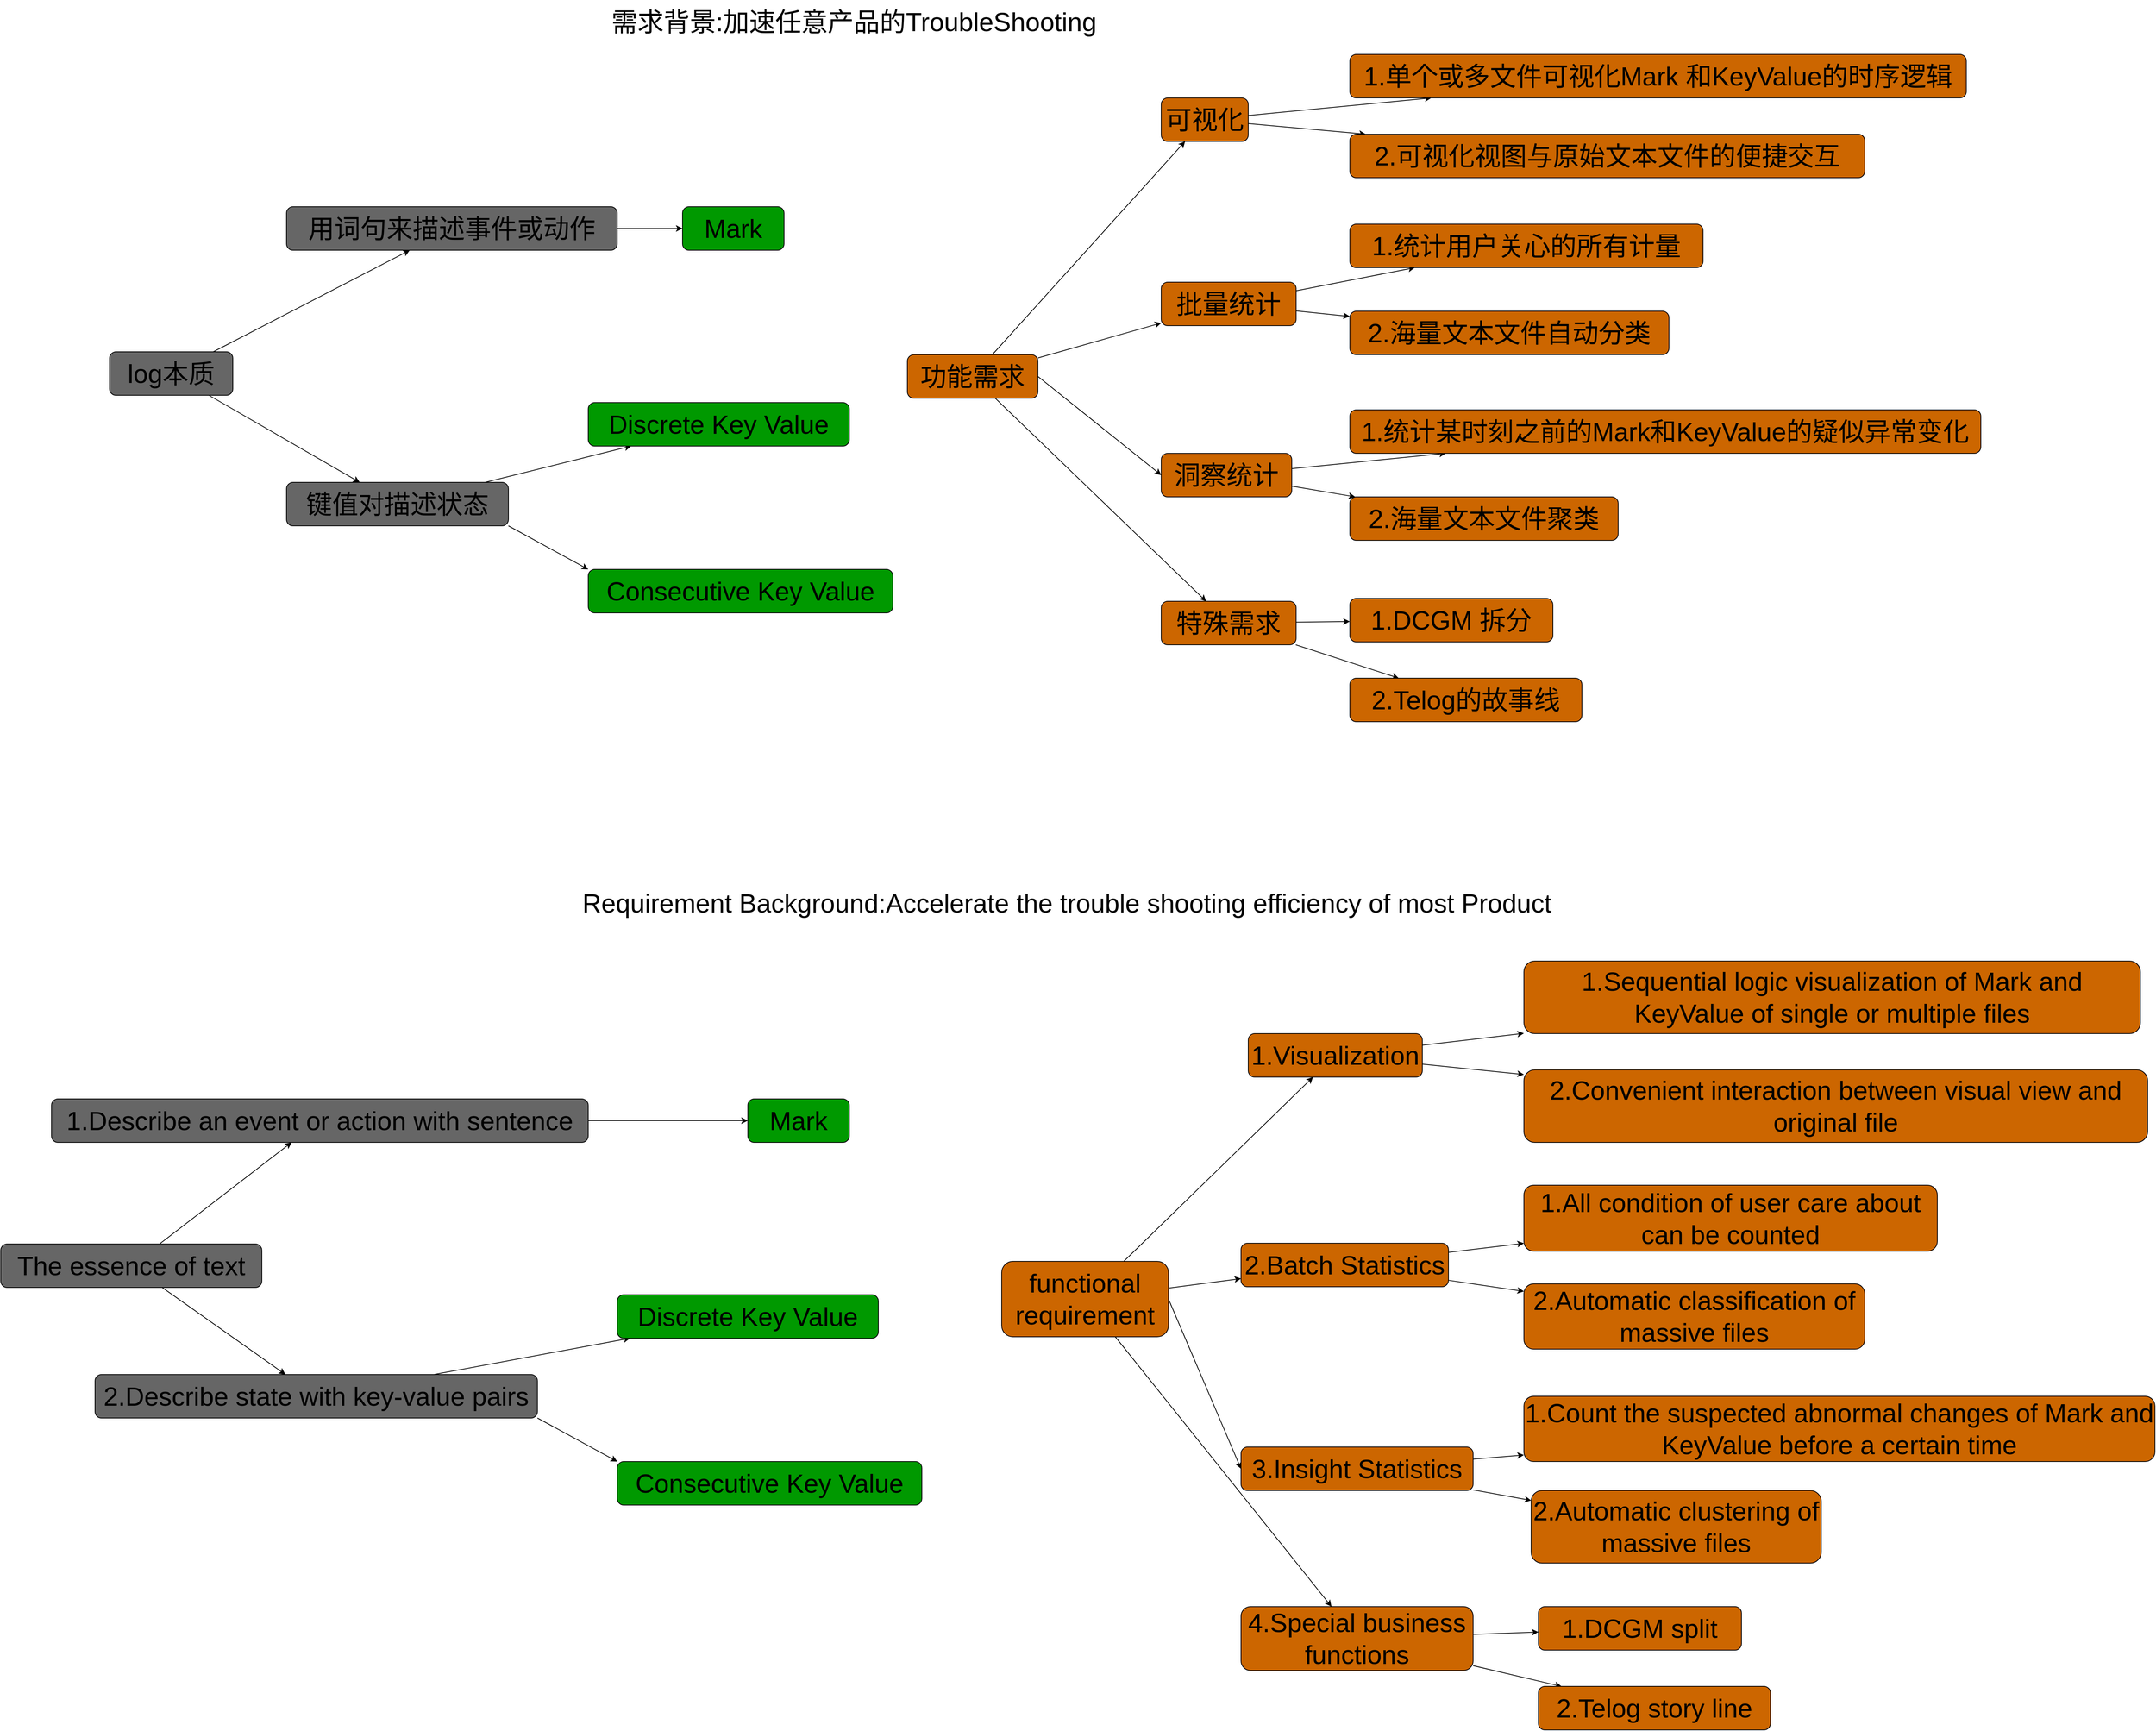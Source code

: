 <mxfile version="20.7.4" type="device" pages="5"><diagram id="0Cy3hlLUVUVLRbDNO2Tw" name="Demand"><mxGraphModel dx="3842" dy="2674" grid="1" gridSize="10" guides="1" tooltips="1" connect="1" arrows="1" fold="1" page="1" pageScale="1" pageWidth="827" pageHeight="1169" math="0" shadow="0"><root><mxCell id="0"/><mxCell id="1" parent="0"/><mxCell id="_opdSwfwnNwpm-nf6QQJ-1" value="&lt;font style=&quot;&quot;&gt;&lt;font style=&quot;font-size: 36px;&quot;&gt;需求背景:加速任意产品的TroubleShooting&lt;/font&gt;&lt;br&gt;&lt;/font&gt;" style="text;html=1;align=left;verticalAlign=middle;resizable=0;points=[];autosize=1;strokeColor=none;fillColor=none;" parent="1" vertex="1"><mxGeometry x="500" y="-645" width="690" height="60" as="geometry"/></mxCell><mxCell id="kevPDUSP8HHKe0Jv8mO_-7" style="edgeStyle=none;rounded=0;orthogonalLoop=1;jettySize=auto;html=1;exitX=1;exitY=0.5;exitDx=0;exitDy=0;entryX=0;entryY=0.5;entryDx=0;entryDy=0;fontSize=36;" parent="1" source="kevPDUSP8HHKe0Jv8mO_-1" target="kevPDUSP8HHKe0Jv8mO_-2" edge="1"><mxGeometry relative="1" as="geometry"/></mxCell><mxCell id="kevPDUSP8HHKe0Jv8mO_-9" value="" style="edgeStyle=none;rounded=0;orthogonalLoop=1;jettySize=auto;html=1;fontSize=36;" parent="1" source="kevPDUSP8HHKe0Jv8mO_-1" target="kevPDUSP8HHKe0Jv8mO_-8" edge="1"><mxGeometry relative="1" as="geometry"/></mxCell><mxCell id="kevPDUSP8HHKe0Jv8mO_-15" value="" style="edgeStyle=none;rounded=0;orthogonalLoop=1;jettySize=auto;html=1;fontSize=36;" parent="1" source="kevPDUSP8HHKe0Jv8mO_-1" target="kevPDUSP8HHKe0Jv8mO_-14" edge="1"><mxGeometry relative="1" as="geometry"/></mxCell><mxCell id="kevPDUSP8HHKe0Jv8mO_-21" value="" style="edgeStyle=none;rounded=0;orthogonalLoop=1;jettySize=auto;html=1;fontSize=36;" parent="1" source="kevPDUSP8HHKe0Jv8mO_-1" target="kevPDUSP8HHKe0Jv8mO_-20" edge="1"><mxGeometry relative="1" as="geometry"/></mxCell><mxCell id="kevPDUSP8HHKe0Jv8mO_-1" value="功能需求" style="rounded=1;whiteSpace=wrap;html=1;fontSize=36;fillColor=#CC6600;" parent="1" vertex="1"><mxGeometry x="910" y="-156" width="180" height="60" as="geometry"/></mxCell><mxCell id="kevPDUSP8HHKe0Jv8mO_-4" value="" style="edgeStyle=none;rounded=0;orthogonalLoop=1;jettySize=auto;html=1;fontSize=36;" parent="1" source="kevPDUSP8HHKe0Jv8mO_-2" target="kevPDUSP8HHKe0Jv8mO_-3" edge="1"><mxGeometry relative="1" as="geometry"/></mxCell><mxCell id="kevPDUSP8HHKe0Jv8mO_-6" value="" style="edgeStyle=none;rounded=0;orthogonalLoop=1;jettySize=auto;html=1;fontSize=36;" parent="1" source="kevPDUSP8HHKe0Jv8mO_-2" target="kevPDUSP8HHKe0Jv8mO_-5" edge="1"><mxGeometry relative="1" as="geometry"/></mxCell><mxCell id="kevPDUSP8HHKe0Jv8mO_-2" value="洞察统计" style="rounded=1;whiteSpace=wrap;html=1;fontSize=36;fillColor=#CC6600;" parent="1" vertex="1"><mxGeometry x="1260" y="-20" width="180" height="60" as="geometry"/></mxCell><mxCell id="kevPDUSP8HHKe0Jv8mO_-3" value="2.海量文本文件聚类" style="rounded=1;whiteSpace=wrap;html=1;fontSize=36;fillColor=#CC6600;" parent="1" vertex="1"><mxGeometry x="1520" y="40" width="370" height="60" as="geometry"/></mxCell><mxCell id="kevPDUSP8HHKe0Jv8mO_-5" value="1.统计某时刻之前的Mark和KeyValue的疑似异常变化" style="rounded=1;whiteSpace=wrap;html=1;fontSize=36;fillColor=#CC6600;" parent="1" vertex="1"><mxGeometry x="1520" y="-80" width="870" height="60" as="geometry"/></mxCell><mxCell id="kevPDUSP8HHKe0Jv8mO_-11" value="" style="edgeStyle=none;rounded=0;orthogonalLoop=1;jettySize=auto;html=1;fontSize=36;" parent="1" source="kevPDUSP8HHKe0Jv8mO_-8" target="kevPDUSP8HHKe0Jv8mO_-10" edge="1"><mxGeometry relative="1" as="geometry"/></mxCell><mxCell id="kevPDUSP8HHKe0Jv8mO_-13" value="" style="edgeStyle=none;rounded=0;orthogonalLoop=1;jettySize=auto;html=1;fontSize=36;" parent="1" source="kevPDUSP8HHKe0Jv8mO_-8" target="kevPDUSP8HHKe0Jv8mO_-12" edge="1"><mxGeometry relative="1" as="geometry"/></mxCell><mxCell id="kevPDUSP8HHKe0Jv8mO_-8" value="批量统计" style="rounded=1;whiteSpace=wrap;html=1;fontSize=36;fillColor=#CC6600;" parent="1" vertex="1"><mxGeometry x="1260" y="-256" width="186" height="60" as="geometry"/></mxCell><mxCell id="kevPDUSP8HHKe0Jv8mO_-10" value="1.统计用户关心的所有计量" style="rounded=1;whiteSpace=wrap;html=1;fontSize=36;fillColor=#CC6600;" parent="1" vertex="1"><mxGeometry x="1520" y="-336" width="487" height="60" as="geometry"/></mxCell><mxCell id="kevPDUSP8HHKe0Jv8mO_-12" value="2.海量文本文件自动分类" style="rounded=1;whiteSpace=wrap;html=1;fontSize=36;fillColor=#CC6600;" parent="1" vertex="1"><mxGeometry x="1520" y="-216" width="440" height="60" as="geometry"/></mxCell><mxCell id="kevPDUSP8HHKe0Jv8mO_-17" value="" style="edgeStyle=none;rounded=0;orthogonalLoop=1;jettySize=auto;html=1;fontSize=36;" parent="1" source="kevPDUSP8HHKe0Jv8mO_-14" target="kevPDUSP8HHKe0Jv8mO_-16" edge="1"><mxGeometry relative="1" as="geometry"/></mxCell><mxCell id="kevPDUSP8HHKe0Jv8mO_-19" value="" style="edgeStyle=none;rounded=0;orthogonalLoop=1;jettySize=auto;html=1;fontSize=36;" parent="1" source="kevPDUSP8HHKe0Jv8mO_-14" target="kevPDUSP8HHKe0Jv8mO_-18" edge="1"><mxGeometry relative="1" as="geometry"/></mxCell><mxCell id="kevPDUSP8HHKe0Jv8mO_-14" value="可视化" style="rounded=1;whiteSpace=wrap;html=1;fontSize=36;fillColor=#CC6600;" parent="1" vertex="1"><mxGeometry x="1260" y="-510" width="120" height="60" as="geometry"/></mxCell><mxCell id="kevPDUSP8HHKe0Jv8mO_-16" value="1.单个或多文件可视化Mark 和KeyValue的时序逻辑" style="rounded=1;whiteSpace=wrap;html=1;fontSize=36;fillColor=#CC6600;" parent="1" vertex="1"><mxGeometry x="1520" y="-570" width="850" height="60" as="geometry"/></mxCell><mxCell id="kevPDUSP8HHKe0Jv8mO_-18" value="2.可视化视图与原始文本文件的便捷交互" style="rounded=1;whiteSpace=wrap;html=1;fontSize=36;fillColor=#CC6600;" parent="1" vertex="1"><mxGeometry x="1520" y="-460" width="710" height="60" as="geometry"/></mxCell><mxCell id="kevPDUSP8HHKe0Jv8mO_-23" value="" style="edgeStyle=none;rounded=0;orthogonalLoop=1;jettySize=auto;html=1;fontSize=36;" parent="1" source="kevPDUSP8HHKe0Jv8mO_-20" target="kevPDUSP8HHKe0Jv8mO_-22" edge="1"><mxGeometry relative="1" as="geometry"/></mxCell><mxCell id="kevPDUSP8HHKe0Jv8mO_-25" value="" style="edgeStyle=none;rounded=0;orthogonalLoop=1;jettySize=auto;html=1;fontSize=36;" parent="1" source="kevPDUSP8HHKe0Jv8mO_-20" target="kevPDUSP8HHKe0Jv8mO_-24" edge="1"><mxGeometry relative="1" as="geometry"/></mxCell><mxCell id="kevPDUSP8HHKe0Jv8mO_-20" value="特殊需求" style="rounded=1;whiteSpace=wrap;html=1;fontSize=36;fillColor=#CC6600;" parent="1" vertex="1"><mxGeometry x="1260" y="184" width="186" height="60" as="geometry"/></mxCell><mxCell id="kevPDUSP8HHKe0Jv8mO_-22" value="1.DCGM 拆分" style="rounded=1;whiteSpace=wrap;html=1;fontSize=36;fillColor=#CC6600;" parent="1" vertex="1"><mxGeometry x="1520" y="180" width="280" height="60" as="geometry"/></mxCell><mxCell id="kevPDUSP8HHKe0Jv8mO_-24" value="2.Telog的故事线" style="rounded=1;whiteSpace=wrap;html=1;fontSize=36;fillColor=#CC6600;" parent="1" vertex="1"><mxGeometry x="1520" y="290" width="320" height="60" as="geometry"/></mxCell><mxCell id="kevPDUSP8HHKe0Jv8mO_-30" value="" style="edgeStyle=none;rounded=0;orthogonalLoop=1;jettySize=auto;html=1;fontSize=36;" parent="1" source="kevPDUSP8HHKe0Jv8mO_-28" target="kevPDUSP8HHKe0Jv8mO_-29" edge="1"><mxGeometry relative="1" as="geometry"/></mxCell><mxCell id="kevPDUSP8HHKe0Jv8mO_-32" value="" style="edgeStyle=none;rounded=0;orthogonalLoop=1;jettySize=auto;html=1;fontSize=36;" parent="1" source="kevPDUSP8HHKe0Jv8mO_-28" target="kevPDUSP8HHKe0Jv8mO_-31" edge="1"><mxGeometry relative="1" as="geometry"/></mxCell><mxCell id="kevPDUSP8HHKe0Jv8mO_-28" value="log本质" style="rounded=1;whiteSpace=wrap;html=1;fontSize=36;fillColor=#666666;" parent="1" vertex="1"><mxGeometry x="-190" y="-160" width="170" height="60" as="geometry"/></mxCell><mxCell id="kevPDUSP8HHKe0Jv8mO_-34" value="" style="edgeStyle=none;rounded=0;orthogonalLoop=1;jettySize=auto;html=1;fontSize=36;" parent="1" source="kevPDUSP8HHKe0Jv8mO_-29" target="kevPDUSP8HHKe0Jv8mO_-33" edge="1"><mxGeometry relative="1" as="geometry"/></mxCell><mxCell id="kevPDUSP8HHKe0Jv8mO_-29" value="用词句来描述事件或动作" style="rounded=1;whiteSpace=wrap;html=1;fontSize=36;fillColor=#666666;" parent="1" vertex="1"><mxGeometry x="54" y="-360" width="456" height="60" as="geometry"/></mxCell><mxCell id="kevPDUSP8HHKe0Jv8mO_-36" value="" style="edgeStyle=none;rounded=0;orthogonalLoop=1;jettySize=auto;html=1;fontSize=36;" parent="1" source="kevPDUSP8HHKe0Jv8mO_-31" target="kevPDUSP8HHKe0Jv8mO_-35" edge="1"><mxGeometry relative="1" as="geometry"/></mxCell><mxCell id="txwtaoGWH5b6dd5YQXc7-4" style="edgeStyle=none;rounded=0;orthogonalLoop=1;jettySize=auto;html=1;exitX=1;exitY=1;exitDx=0;exitDy=0;entryX=0;entryY=0;entryDx=0;entryDy=0;" parent="1" source="kevPDUSP8HHKe0Jv8mO_-31" target="txwtaoGWH5b6dd5YQXc7-3" edge="1"><mxGeometry relative="1" as="geometry"/></mxCell><mxCell id="kevPDUSP8HHKe0Jv8mO_-31" value="键值对描述状态" style="rounded=1;whiteSpace=wrap;html=1;fontSize=36;fillColor=#666666;" parent="1" vertex="1"><mxGeometry x="54" y="20" width="306" height="60" as="geometry"/></mxCell><mxCell id="kevPDUSP8HHKe0Jv8mO_-33" value="Mark" style="rounded=1;whiteSpace=wrap;html=1;fontSize=36;fillColor=#009900;" parent="1" vertex="1"><mxGeometry x="600" y="-360" width="140" height="60" as="geometry"/></mxCell><mxCell id="kevPDUSP8HHKe0Jv8mO_-35" value="Discrete Key Value" style="rounded=1;whiteSpace=wrap;html=1;fontSize=36;fillColor=#009900;" parent="1" vertex="1"><mxGeometry x="470" y="-90" width="360" height="60" as="geometry"/></mxCell><mxCell id="txwtaoGWH5b6dd5YQXc7-3" value="Consecutive Key Value" style="rounded=1;whiteSpace=wrap;html=1;fontSize=36;fillColor=#009900;" parent="1" vertex="1"><mxGeometry x="470" y="140" width="420" height="60" as="geometry"/></mxCell><mxCell id="txwtaoGWH5b6dd5YQXc7-5" value="&lt;font style=&quot;&quot;&gt;&lt;font style=&quot;font-size: 36px;&quot;&gt;Requirement Background:Accelerate the trouble shooting efficiency of most Product&lt;/font&gt;&lt;br&gt;&lt;/font&gt;" style="text;html=1;align=left;verticalAlign=middle;resizable=0;points=[];autosize=1;strokeColor=none;fillColor=none;" parent="1" vertex="1"><mxGeometry x="460" y="570" width="1360" height="60" as="geometry"/></mxCell><mxCell id="txwtaoGWH5b6dd5YQXc7-6" value="" style="edgeStyle=none;rounded=0;orthogonalLoop=1;jettySize=auto;html=1;fontSize=36;" parent="1" source="txwtaoGWH5b6dd5YQXc7-8" target="txwtaoGWH5b6dd5YQXc7-10" edge="1"><mxGeometry relative="1" as="geometry"/></mxCell><mxCell id="txwtaoGWH5b6dd5YQXc7-7" value="" style="edgeStyle=none;rounded=0;orthogonalLoop=1;jettySize=auto;html=1;fontSize=36;" parent="1" source="txwtaoGWH5b6dd5YQXc7-8" target="txwtaoGWH5b6dd5YQXc7-13" edge="1"><mxGeometry relative="1" as="geometry"/></mxCell><mxCell id="txwtaoGWH5b6dd5YQXc7-8" value="The essence of text" style="rounded=1;whiteSpace=wrap;html=1;fontSize=36;fillColor=#666666;" parent="1" vertex="1"><mxGeometry x="-340" y="1070" width="360" height="60" as="geometry"/></mxCell><mxCell id="txwtaoGWH5b6dd5YQXc7-9" value="" style="edgeStyle=none;rounded=0;orthogonalLoop=1;jettySize=auto;html=1;fontSize=36;" parent="1" source="txwtaoGWH5b6dd5YQXc7-10" target="txwtaoGWH5b6dd5YQXc7-14" edge="1"><mxGeometry relative="1" as="geometry"/></mxCell><mxCell id="txwtaoGWH5b6dd5YQXc7-10" value="1.Describe an event or action with sentence" style="rounded=1;whiteSpace=wrap;html=1;fontSize=36;fillColor=#666666;" parent="1" vertex="1"><mxGeometry x="-270" y="870" width="740" height="60" as="geometry"/></mxCell><mxCell id="txwtaoGWH5b6dd5YQXc7-11" value="" style="edgeStyle=none;rounded=0;orthogonalLoop=1;jettySize=auto;html=1;fontSize=36;" parent="1" source="txwtaoGWH5b6dd5YQXc7-13" target="txwtaoGWH5b6dd5YQXc7-15" edge="1"><mxGeometry relative="1" as="geometry"/></mxCell><mxCell id="txwtaoGWH5b6dd5YQXc7-12" style="edgeStyle=none;rounded=0;orthogonalLoop=1;jettySize=auto;html=1;exitX=1;exitY=1;exitDx=0;exitDy=0;entryX=0;entryY=0;entryDx=0;entryDy=0;" parent="1" source="txwtaoGWH5b6dd5YQXc7-13" target="txwtaoGWH5b6dd5YQXc7-16" edge="1"><mxGeometry relative="1" as="geometry"/></mxCell><mxCell id="txwtaoGWH5b6dd5YQXc7-13" value="2.Describe state with key-value pairs" style="rounded=1;whiteSpace=wrap;html=1;fontSize=36;fillColor=#666666;" parent="1" vertex="1"><mxGeometry x="-210" y="1250" width="610" height="60" as="geometry"/></mxCell><mxCell id="txwtaoGWH5b6dd5YQXc7-14" value="Mark" style="rounded=1;whiteSpace=wrap;html=1;fontSize=36;fillColor=#009900;" parent="1" vertex="1"><mxGeometry x="690" y="870" width="140" height="60" as="geometry"/></mxCell><mxCell id="txwtaoGWH5b6dd5YQXc7-15" value="Discrete Key Value" style="rounded=1;whiteSpace=wrap;html=1;fontSize=36;fillColor=#009900;" parent="1" vertex="1"><mxGeometry x="510" y="1140" width="360" height="60" as="geometry"/></mxCell><mxCell id="txwtaoGWH5b6dd5YQXc7-16" value="Consecutive Key Value" style="rounded=1;whiteSpace=wrap;html=1;fontSize=36;fillColor=#009900;" parent="1" vertex="1"><mxGeometry x="510" y="1370" width="420" height="60" as="geometry"/></mxCell><mxCell id="txwtaoGWH5b6dd5YQXc7-17" style="edgeStyle=none;rounded=0;orthogonalLoop=1;jettySize=auto;html=1;exitX=1;exitY=0.5;exitDx=0;exitDy=0;entryX=0;entryY=0.5;entryDx=0;entryDy=0;fontSize=36;" parent="1" source="txwtaoGWH5b6dd5YQXc7-21" target="txwtaoGWH5b6dd5YQXc7-24" edge="1"><mxGeometry relative="1" as="geometry"/></mxCell><mxCell id="txwtaoGWH5b6dd5YQXc7-18" value="" style="edgeStyle=none;rounded=0;orthogonalLoop=1;jettySize=auto;html=1;fontSize=36;" parent="1" source="txwtaoGWH5b6dd5YQXc7-21" target="txwtaoGWH5b6dd5YQXc7-29" edge="1"><mxGeometry relative="1" as="geometry"/></mxCell><mxCell id="txwtaoGWH5b6dd5YQXc7-19" value="" style="edgeStyle=none;rounded=0;orthogonalLoop=1;jettySize=auto;html=1;fontSize=36;" parent="1" source="txwtaoGWH5b6dd5YQXc7-21" target="txwtaoGWH5b6dd5YQXc7-34" edge="1"><mxGeometry relative="1" as="geometry"/></mxCell><mxCell id="txwtaoGWH5b6dd5YQXc7-20" value="" style="edgeStyle=none;rounded=0;orthogonalLoop=1;jettySize=auto;html=1;fontSize=36;" parent="1" source="txwtaoGWH5b6dd5YQXc7-21" target="txwtaoGWH5b6dd5YQXc7-39" edge="1"><mxGeometry relative="1" as="geometry"/></mxCell><mxCell id="txwtaoGWH5b6dd5YQXc7-21" value="functional requirement" style="rounded=1;whiteSpace=wrap;html=1;fontSize=36;fillColor=#CC6600;" parent="1" vertex="1"><mxGeometry x="1040" y="1094" width="230" height="104" as="geometry"/></mxCell><mxCell id="txwtaoGWH5b6dd5YQXc7-22" value="" style="edgeStyle=none;rounded=0;orthogonalLoop=1;jettySize=auto;html=1;fontSize=36;" parent="1" source="txwtaoGWH5b6dd5YQXc7-24" target="txwtaoGWH5b6dd5YQXc7-25" edge="1"><mxGeometry relative="1" as="geometry"/></mxCell><mxCell id="txwtaoGWH5b6dd5YQXc7-23" value="" style="edgeStyle=none;rounded=0;orthogonalLoop=1;jettySize=auto;html=1;fontSize=36;" parent="1" source="txwtaoGWH5b6dd5YQXc7-24" target="txwtaoGWH5b6dd5YQXc7-26" edge="1"><mxGeometry relative="1" as="geometry"/></mxCell><mxCell id="txwtaoGWH5b6dd5YQXc7-24" value="3.Insight Statistics" style="rounded=1;whiteSpace=wrap;html=1;fontSize=36;fillColor=#CC6600;" parent="1" vertex="1"><mxGeometry x="1370" y="1350" width="320" height="60" as="geometry"/></mxCell><mxCell id="txwtaoGWH5b6dd5YQXc7-25" value="2.Automatic clustering of massive files" style="rounded=1;whiteSpace=wrap;html=1;fontSize=36;fillColor=#CC6600;" parent="1" vertex="1"><mxGeometry x="1770" y="1410" width="400" height="100" as="geometry"/></mxCell><mxCell id="txwtaoGWH5b6dd5YQXc7-26" value="1.Count the suspected abnormal changes of Mark and KeyValue before a certain time" style="rounded=1;whiteSpace=wrap;html=1;fontSize=36;fillColor=#CC6600;" parent="1" vertex="1"><mxGeometry x="1760" y="1280" width="870" height="90" as="geometry"/></mxCell><mxCell id="txwtaoGWH5b6dd5YQXc7-27" value="" style="edgeStyle=none;rounded=0;orthogonalLoop=1;jettySize=auto;html=1;fontSize=36;" parent="1" source="txwtaoGWH5b6dd5YQXc7-29" target="txwtaoGWH5b6dd5YQXc7-30" edge="1"><mxGeometry relative="1" as="geometry"/></mxCell><mxCell id="txwtaoGWH5b6dd5YQXc7-28" value="" style="edgeStyle=none;rounded=0;orthogonalLoop=1;jettySize=auto;html=1;fontSize=36;" parent="1" source="txwtaoGWH5b6dd5YQXc7-29" target="txwtaoGWH5b6dd5YQXc7-31" edge="1"><mxGeometry relative="1" as="geometry"/></mxCell><mxCell id="txwtaoGWH5b6dd5YQXc7-29" value="2.Batch Statistics" style="rounded=1;whiteSpace=wrap;html=1;fontSize=36;fillColor=#CC6600;" parent="1" vertex="1"><mxGeometry x="1370" y="1069" width="286" height="60" as="geometry"/></mxCell><mxCell id="txwtaoGWH5b6dd5YQXc7-30" value="1.All condition of user care about can be counted" style="rounded=1;whiteSpace=wrap;html=1;fontSize=36;fillColor=#CC6600;" parent="1" vertex="1"><mxGeometry x="1760" y="989" width="570" height="91" as="geometry"/></mxCell><mxCell id="txwtaoGWH5b6dd5YQXc7-31" value="2.Automatic classification of massive files" style="rounded=1;whiteSpace=wrap;html=1;fontSize=36;fillColor=#CC6600;" parent="1" vertex="1"><mxGeometry x="1760" y="1125" width="470" height="90" as="geometry"/></mxCell><mxCell id="txwtaoGWH5b6dd5YQXc7-32" value="" style="edgeStyle=none;rounded=0;orthogonalLoop=1;jettySize=auto;html=1;fontSize=36;" parent="1" source="txwtaoGWH5b6dd5YQXc7-34" target="txwtaoGWH5b6dd5YQXc7-35" edge="1"><mxGeometry relative="1" as="geometry"/></mxCell><mxCell id="txwtaoGWH5b6dd5YQXc7-33" value="" style="edgeStyle=none;rounded=0;orthogonalLoop=1;jettySize=auto;html=1;fontSize=36;" parent="1" source="txwtaoGWH5b6dd5YQXc7-34" target="txwtaoGWH5b6dd5YQXc7-36" edge="1"><mxGeometry relative="1" as="geometry"/></mxCell><mxCell id="txwtaoGWH5b6dd5YQXc7-34" value="1.Visualization" style="rounded=1;whiteSpace=wrap;html=1;fontSize=36;fillColor=#CC6600;" parent="1" vertex="1"><mxGeometry x="1380" y="780" width="240" height="60" as="geometry"/></mxCell><mxCell id="txwtaoGWH5b6dd5YQXc7-35" value="1.Sequential logic visualization of Mark and KeyValue of single or multiple files" style="rounded=1;whiteSpace=wrap;html=1;fontSize=36;fillColor=#CC6600;" parent="1" vertex="1"><mxGeometry x="1760" y="680" width="850" height="100" as="geometry"/></mxCell><mxCell id="txwtaoGWH5b6dd5YQXc7-36" value="2.Convenient interaction between visual view and original file" style="rounded=1;whiteSpace=wrap;html=1;fontSize=36;fillColor=#CC6600;" parent="1" vertex="1"><mxGeometry x="1760" y="830" width="860" height="100" as="geometry"/></mxCell><mxCell id="txwtaoGWH5b6dd5YQXc7-37" value="" style="edgeStyle=none;rounded=0;orthogonalLoop=1;jettySize=auto;html=1;fontSize=36;" parent="1" source="txwtaoGWH5b6dd5YQXc7-39" target="txwtaoGWH5b6dd5YQXc7-40" edge="1"><mxGeometry relative="1" as="geometry"/></mxCell><mxCell id="txwtaoGWH5b6dd5YQXc7-38" value="" style="edgeStyle=none;rounded=0;orthogonalLoop=1;jettySize=auto;html=1;fontSize=36;" parent="1" source="txwtaoGWH5b6dd5YQXc7-39" target="txwtaoGWH5b6dd5YQXc7-41" edge="1"><mxGeometry relative="1" as="geometry"/></mxCell><mxCell id="txwtaoGWH5b6dd5YQXc7-39" value="4.Special business functions" style="rounded=1;whiteSpace=wrap;html=1;fontSize=36;fillColor=#CC6600;" parent="1" vertex="1"><mxGeometry x="1370" y="1570" width="320" height="88" as="geometry"/></mxCell><mxCell id="txwtaoGWH5b6dd5YQXc7-40" value="1.DCGM split" style="rounded=1;whiteSpace=wrap;html=1;fontSize=36;fillColor=#CC6600;" parent="1" vertex="1"><mxGeometry x="1780" y="1570" width="280" height="60" as="geometry"/></mxCell><mxCell id="txwtaoGWH5b6dd5YQXc7-41" value="2.Telog story line" style="rounded=1;whiteSpace=wrap;html=1;fontSize=36;fillColor=#CC6600;" parent="1" vertex="1"><mxGeometry x="1780" y="1680" width="320" height="60" as="geometry"/></mxCell></root></mxGraphModel></diagram><diagram id="C5RBs43oDa-KdzZeNtuy" name="Overview"><mxGraphModel dx="1658" dy="828" grid="1" gridSize="10" guides="1" tooltips="1" connect="1" arrows="1" fold="1" page="1" pageScale="1" pageWidth="827" pageHeight="1169" math="0" shadow="0"><root><mxCell id="WIyWlLk6GJQsqaUBKTNV-0"/><mxCell id="WIyWlLk6GJQsqaUBKTNV-1" parent="WIyWlLk6GJQsqaUBKTNV-0"/><mxCell id="pW5IL3tY10wtI7leV0kj-1" value="" style="group" parent="WIyWlLk6GJQsqaUBKTNV-1" vertex="1" connectable="0"><mxGeometry x="970" y="10" width="750" height="505" as="geometry"/></mxCell><mxCell id="he_4GHxpc2H-E26xTW0X-103" value="" style="rounded=0;whiteSpace=wrap;html=1;fillColor=#FF8000;" parent="pW5IL3tY10wtI7leV0kj-1" vertex="1"><mxGeometry width="750" height="505" as="geometry"/></mxCell><mxCell id="he_4GHxpc2H-E26xTW0X-0" value="Model" style="swimlane;fontStyle=2;align=center;verticalAlign=top;childLayout=stackLayout;horizontal=1;startSize=26;horizontalStack=0;resizeParent=1;resizeLast=0;collapsible=1;marginBottom=0;rounded=0;shadow=0;strokeWidth=1;" parent="pW5IL3tY10wtI7leV0kj-1" vertex="1"><mxGeometry x="310" y="155.5" width="109" height="30" as="geometry"><mxRectangle x="230" y="140" width="160" height="26" as="alternateBounds"/></mxGeometry></mxCell><mxCell id="he_4GHxpc2H-E26xTW0X-2" value="TextAnalysisModel" style="swimlane;fontStyle=2;align=center;verticalAlign=top;childLayout=stackLayout;horizontal=1;startSize=26;horizontalStack=0;resizeParent=1;resizeLast=0;collapsible=1;marginBottom=0;rounded=0;shadow=0;strokeWidth=1;" parent="pW5IL3tY10wtI7leV0kj-1" vertex="1"><mxGeometry x="65" y="169.5" width="129" height="30" as="geometry"><mxRectangle x="230" y="140" width="160" height="26" as="alternateBounds"/></mxGeometry></mxCell><mxCell id="he_4GHxpc2H-E26xTW0X-17" style="edgeStyle=none;rounded=0;orthogonalLoop=1;jettySize=auto;html=1;exitX=0;exitY=0.5;exitDx=0;exitDy=0;entryX=1;entryY=0.5;entryDx=0;entryDy=0;" parent="pW5IL3tY10wtI7leV0kj-1" source="he_4GHxpc2H-E26xTW0X-0" target="he_4GHxpc2H-E26xTW0X-2" edge="1"><mxGeometry relative="1" as="geometry"/></mxCell><mxCell id="he_4GHxpc2H-E26xTW0X-3" value="FileContainerModel" style="swimlane;fontStyle=2;align=center;verticalAlign=top;childLayout=stackLayout;horizontal=1;startSize=26;horizontalStack=0;resizeParent=1;resizeLast=0;collapsible=1;marginBottom=0;rounded=0;shadow=0;strokeWidth=1;" parent="pW5IL3tY10wtI7leV0kj-1" vertex="1"><mxGeometry x="381" y="229.5" width="139" height="30" as="geometry"><mxRectangle x="230" y="140" width="160" height="26" as="alternateBounds"/></mxGeometry></mxCell><mxCell id="he_4GHxpc2H-E26xTW0X-20" style="edgeStyle=none;rounded=0;orthogonalLoop=1;jettySize=auto;html=1;exitX=0.5;exitY=1;exitDx=0;exitDy=0;entryX=0.5;entryY=0;entryDx=0;entryDy=0;" parent="pW5IL3tY10wtI7leV0kj-1" source="he_4GHxpc2H-E26xTW0X-0" target="he_4GHxpc2H-E26xTW0X-3" edge="1"><mxGeometry relative="1" as="geometry"/></mxCell><mxCell id="he_4GHxpc2H-E26xTW0X-4" value="TextFileModel" style="swimlane;fontStyle=2;align=center;verticalAlign=top;childLayout=stackLayout;horizontal=1;startSize=26;horizontalStack=0;resizeParent=1;resizeLast=0;collapsible=1;marginBottom=0;rounded=0;shadow=0;strokeWidth=1;" parent="pW5IL3tY10wtI7leV0kj-1" vertex="1"><mxGeometry x="206" y="225.5" width="109" height="30" as="geometry"><mxRectangle x="230" y="140" width="160" height="26" as="alternateBounds"/></mxGeometry></mxCell><mxCell id="he_4GHxpc2H-E26xTW0X-19" style="edgeStyle=none;rounded=0;orthogonalLoop=1;jettySize=auto;html=1;exitX=0.25;exitY=1;exitDx=0;exitDy=0;entryX=0.5;entryY=0;entryDx=0;entryDy=0;" parent="pW5IL3tY10wtI7leV0kj-1" source="he_4GHxpc2H-E26xTW0X-0" target="he_4GHxpc2H-E26xTW0X-4" edge="1"><mxGeometry relative="1" as="geometry"/></mxCell><mxCell id="he_4GHxpc2H-E26xTW0X-5" value="StatisticFunctionModel" style="swimlane;fontStyle=2;align=center;verticalAlign=top;childLayout=stackLayout;horizontal=1;startSize=26;horizontalStack=0;resizeParent=1;resizeLast=0;collapsible=1;marginBottom=0;rounded=0;shadow=0;strokeWidth=1;" parent="pW5IL3tY10wtI7leV0kj-1" vertex="1"><mxGeometry x="85" y="345.5" width="109" height="30" as="geometry"><mxRectangle x="230" y="140" width="160" height="26" as="alternateBounds"/></mxGeometry></mxCell><mxCell id="he_4GHxpc2H-E26xTW0X-24" style="edgeStyle=none;rounded=0;orthogonalLoop=1;jettySize=auto;html=1;exitX=0.5;exitY=1;exitDx=0;exitDy=0;entryX=0.5;entryY=0;entryDx=0;entryDy=0;" parent="pW5IL3tY10wtI7leV0kj-1" source="he_4GHxpc2H-E26xTW0X-0" target="he_4GHxpc2H-E26xTW0X-5" edge="1"><mxGeometry relative="1" as="geometry"/></mxCell><mxCell id="he_4GHxpc2H-E26xTW0X-15" style="rounded=0;orthogonalLoop=1;jettySize=auto;html=1;exitX=0.5;exitY=1;exitDx=0;exitDy=0;entryX=0.5;entryY=0;entryDx=0;entryDy=0;" parent="pW5IL3tY10wtI7leV0kj-1" source="he_4GHxpc2H-E26xTW0X-6" target="he_4GHxpc2H-E26xTW0X-0" edge="1"><mxGeometry relative="1" as="geometry"/></mxCell><mxCell id="he_4GHxpc2H-E26xTW0X-6" value="socketio" style="swimlane;fontStyle=2;align=center;verticalAlign=top;childLayout=stackLayout;horizontal=1;startSize=26;horizontalStack=0;resizeParent=1;resizeLast=0;collapsible=1;marginBottom=0;rounded=0;shadow=0;strokeWidth=1;" parent="pW5IL3tY10wtI7leV0kj-1" vertex="1"><mxGeometry x="224" y="65.5" width="109" height="30" as="geometry"><mxRectangle x="230" y="140" width="160" height="26" as="alternateBounds"/></mxGeometry></mxCell><mxCell id="he_4GHxpc2H-E26xTW0X-16" style="edgeStyle=none;rounded=0;orthogonalLoop=1;jettySize=auto;html=1;exitX=0.5;exitY=1;exitDx=0;exitDy=0;entryX=0.5;entryY=0;entryDx=0;entryDy=0;" parent="pW5IL3tY10wtI7leV0kj-1" source="he_4GHxpc2H-E26xTW0X-7" target="he_4GHxpc2H-E26xTW0X-0" edge="1"><mxGeometry relative="1" as="geometry"/></mxCell><mxCell id="he_4GHxpc2H-E26xTW0X-7" value="aiohttp" style="swimlane;fontStyle=2;align=center;verticalAlign=top;childLayout=stackLayout;horizontal=1;startSize=26;horizontalStack=0;resizeParent=1;resizeLast=0;collapsible=1;marginBottom=0;rounded=0;shadow=0;strokeWidth=1;" parent="pW5IL3tY10wtI7leV0kj-1" vertex="1"><mxGeometry x="401" y="65.5" width="109" height="30" as="geometry"><mxRectangle x="230" y="140" width="160" height="26" as="alternateBounds"/></mxGeometry></mxCell><mxCell id="he_4GHxpc2H-E26xTW0X-8" value="TextFileFunctionModel" style="swimlane;fontStyle=2;align=center;verticalAlign=top;childLayout=stackLayout;horizontal=1;startSize=26;horizontalStack=0;resizeParent=1;resizeLast=0;collapsible=1;marginBottom=0;rounded=0;shadow=0;strokeWidth=1;" parent="pW5IL3tY10wtI7leV0kj-1" vertex="1"><mxGeometry x="45" y="263.5" width="139" height="30" as="geometry"><mxRectangle x="230" y="140" width="160" height="26" as="alternateBounds"/></mxGeometry></mxCell><mxCell id="he_4GHxpc2H-E26xTW0X-22" style="edgeStyle=none;rounded=0;orthogonalLoop=1;jettySize=auto;html=1;exitX=0.25;exitY=1;exitDx=0;exitDy=0;entryX=1;entryY=0;entryDx=0;entryDy=0;" parent="pW5IL3tY10wtI7leV0kj-1" source="he_4GHxpc2H-E26xTW0X-0" target="he_4GHxpc2H-E26xTW0X-8" edge="1"><mxGeometry relative="1" as="geometry"/></mxCell><mxCell id="he_4GHxpc2H-E26xTW0X-9" value="SearchFunctionModel" style="swimlane;fontStyle=2;align=center;verticalAlign=top;childLayout=stackLayout;horizontal=1;startSize=26;horizontalStack=0;resizeParent=1;resizeLast=0;collapsible=1;marginBottom=0;rounded=0;shadow=0;strokeWidth=1;" parent="pW5IL3tY10wtI7leV0kj-1" vertex="1"><mxGeometry x="224" y="305.5" width="139" height="30" as="geometry"><mxRectangle x="230" y="140" width="160" height="26" as="alternateBounds"/></mxGeometry></mxCell><mxCell id="he_4GHxpc2H-E26xTW0X-23" style="edgeStyle=none;rounded=0;orthogonalLoop=1;jettySize=auto;html=1;exitX=0.25;exitY=1;exitDx=0;exitDy=0;entryX=0.5;entryY=0;entryDx=0;entryDy=0;" parent="pW5IL3tY10wtI7leV0kj-1" source="he_4GHxpc2H-E26xTW0X-0" target="he_4GHxpc2H-E26xTW0X-9" edge="1"><mxGeometry relative="1" as="geometry"/></mxCell><mxCell id="he_4GHxpc2H-E26xTW0X-10" value="ChartFunctionModel" style="swimlane;fontStyle=2;align=center;verticalAlign=top;childLayout=stackLayout;horizontal=1;startSize=26;horizontalStack=0;resizeParent=1;resizeLast=0;collapsible=1;marginBottom=0;rounded=0;shadow=0;strokeWidth=1;" parent="pW5IL3tY10wtI7leV0kj-1" vertex="1"><mxGeometry x="430" y="305.5" width="139" height="30" as="geometry"><mxRectangle x="230" y="140" width="160" height="26" as="alternateBounds"/></mxGeometry></mxCell><mxCell id="he_4GHxpc2H-E26xTW0X-26" style="edgeStyle=none;rounded=0;orthogonalLoop=1;jettySize=auto;html=1;exitX=0.5;exitY=1;exitDx=0;exitDy=0;entryX=0.5;entryY=0;entryDx=0;entryDy=0;" parent="pW5IL3tY10wtI7leV0kj-1" source="he_4GHxpc2H-E26xTW0X-0" target="he_4GHxpc2H-E26xTW0X-10" edge="1"><mxGeometry relative="1" as="geometry"/></mxCell><mxCell id="he_4GHxpc2H-E26xTW0X-11" value="TextFileOriginalModel" style="swimlane;fontStyle=2;align=center;verticalAlign=top;childLayout=stackLayout;horizontal=1;startSize=26;horizontalStack=0;resizeParent=1;resizeLast=0;collapsible=1;marginBottom=0;rounded=0;shadow=0;strokeWidth=1;" parent="pW5IL3tY10wtI7leV0kj-1" vertex="1"><mxGeometry x="510" y="169.5" width="139" height="30" as="geometry"><mxRectangle x="230" y="140" width="160" height="26" as="alternateBounds"/></mxGeometry></mxCell><mxCell id="he_4GHxpc2H-E26xTW0X-18" style="edgeStyle=none;rounded=0;orthogonalLoop=1;jettySize=auto;html=1;exitX=1;exitY=0.5;exitDx=0;exitDy=0;entryX=0;entryY=0.5;entryDx=0;entryDy=0;" parent="pW5IL3tY10wtI7leV0kj-1" source="he_4GHxpc2H-E26xTW0X-0" target="he_4GHxpc2H-E26xTW0X-11" edge="1"><mxGeometry relative="1" as="geometry"/></mxCell><mxCell id="he_4GHxpc2H-E26xTW0X-12" value="SearchAtomModel" style="swimlane;fontStyle=2;align=center;verticalAlign=top;childLayout=stackLayout;horizontal=1;startSize=26;horizontalStack=0;resizeParent=1;resizeLast=0;collapsible=1;marginBottom=0;rounded=0;shadow=0;strokeWidth=1;" parent="pW5IL3tY10wtI7leV0kj-1" vertex="1"><mxGeometry x="291" y="389.5" width="139" height="30" as="geometry"><mxRectangle x="230" y="140" width="160" height="26" as="alternateBounds"/></mxGeometry></mxCell><mxCell id="he_4GHxpc2H-E26xTW0X-25" style="edgeStyle=none;rounded=0;orthogonalLoop=1;jettySize=auto;html=1;exitX=0.5;exitY=1;exitDx=0;exitDy=0;entryX=0.5;entryY=0;entryDx=0;entryDy=0;" parent="pW5IL3tY10wtI7leV0kj-1" source="he_4GHxpc2H-E26xTW0X-0" target="he_4GHxpc2H-E26xTW0X-12" edge="1"><mxGeometry relative="1" as="geometry"/></mxCell><mxCell id="he_4GHxpc2H-E26xTW0X-13" value="ChartAtomModel" style="swimlane;fontStyle=2;align=center;verticalAlign=top;childLayout=stackLayout;horizontal=1;startSize=26;horizontalStack=0;resizeParent=1;resizeLast=0;collapsible=1;marginBottom=0;rounded=0;shadow=0;strokeWidth=1;" parent="pW5IL3tY10wtI7leV0kj-1" vertex="1"><mxGeometry x="540" y="365.5" width="139" height="30" as="geometry"><mxRectangle x="230" y="140" width="160" height="26" as="alternateBounds"/></mxGeometry></mxCell><mxCell id="he_4GHxpc2H-E26xTW0X-27" style="edgeStyle=none;rounded=0;orthogonalLoop=1;jettySize=auto;html=1;exitX=0.75;exitY=1;exitDx=0;exitDy=0;entryX=0.5;entryY=0;entryDx=0;entryDy=0;" parent="pW5IL3tY10wtI7leV0kj-1" source="he_4GHxpc2H-E26xTW0X-0" target="he_4GHxpc2H-E26xTW0X-13" edge="1"><mxGeometry relative="1" as="geometry"/></mxCell><mxCell id="he_4GHxpc2H-E26xTW0X-14" value="StatisticAtomModel" style="swimlane;fontStyle=2;align=center;verticalAlign=top;childLayout=stackLayout;horizontal=1;startSize=26;horizontalStack=0;resizeParent=1;resizeLast=0;collapsible=1;marginBottom=0;rounded=0;shadow=0;strokeWidth=1;" parent="pW5IL3tY10wtI7leV0kj-1" vertex="1"><mxGeometry x="590" y="255.5" width="139" height="30" as="geometry"><mxRectangle x="230" y="140" width="160" height="26" as="alternateBounds"/></mxGeometry></mxCell><mxCell id="he_4GHxpc2H-E26xTW0X-21" style="edgeStyle=none;rounded=0;orthogonalLoop=1;jettySize=auto;html=1;exitX=0.75;exitY=1;exitDx=0;exitDy=0;entryX=0;entryY=0;entryDx=0;entryDy=0;" parent="pW5IL3tY10wtI7leV0kj-1" source="he_4GHxpc2H-E26xTW0X-0" target="he_4GHxpc2H-E26xTW0X-14" edge="1"><mxGeometry relative="1" as="geometry"/></mxCell><mxCell id="he_4GHxpc2H-E26xTW0X-104" value="&lt;font style=&quot;font-size: 36px;&quot;&gt;Back End Class&lt;/font&gt;" style="text;html=1;align=center;verticalAlign=middle;resizable=0;points=[];autosize=1;strokeColor=none;fillColor=none;" parent="pW5IL3tY10wtI7leV0kj-1" vertex="1"><mxGeometry y="9" width="280" height="60" as="geometry"/></mxCell><mxCell id="pW5IL3tY10wtI7leV0kj-2" value="" style="group" parent="WIyWlLk6GJQsqaUBKTNV-1" vertex="1" connectable="0"><mxGeometry x="30" y="11" width="900" height="1139" as="geometry"/></mxCell><mxCell id="he_4GHxpc2H-E26xTW0X-105" value="" style="rounded=0;whiteSpace=wrap;html=1;fillColor=#CC0000;" parent="pW5IL3tY10wtI7leV0kj-2" vertex="1"><mxGeometry width="900" height="1139" as="geometry"/></mxCell><mxCell id="he_4GHxpc2H-E26xTW0X-106" value="&lt;font style=&quot;font-size: 36px;&quot;&gt;Objects&lt;/font&gt;" style="text;html=1;align=center;verticalAlign=middle;resizable=0;points=[];autosize=1;strokeColor=none;fillColor=none;" parent="pW5IL3tY10wtI7leV0kj-2" vertex="1"><mxGeometry x="19" y="15" width="150" height="60" as="geometry"/></mxCell><mxCell id="HuvlIA20MBL8RMO7vfSp-31" value="FileContainerModule" style="swimlane;fontStyle=2;align=center;verticalAlign=top;childLayout=stackLayout;horizontal=1;startSize=26;horizontalStack=0;resizeParent=1;resizeLast=0;collapsible=1;marginBottom=0;rounded=0;shadow=0;strokeWidth=1;" parent="pW5IL3tY10wtI7leV0kj-2" vertex="1"><mxGeometry x="311" y="189" width="178" height="138" as="geometry"><mxRectangle x="230" y="140" width="160" height="26" as="alternateBounds"/></mxGeometry></mxCell><mxCell id="HuvlIA20MBL8RMO7vfSp-32" value="FileContainerModel" style="text;align=left;verticalAlign=top;spacingLeft=4;spacingRight=4;overflow=hidden;rotatable=0;points=[[0,0.5],[1,0.5]];portConstraint=eastwest;" parent="HuvlIA20MBL8RMO7vfSp-31" vertex="1"><mxGeometry y="26" width="178" height="26" as="geometry"/></mxCell><mxCell id="1ad7k_KobHoXaU5OmKeM-1" value="FileContainerView" style="text;align=left;verticalAlign=top;spacingLeft=4;spacingRight=4;overflow=hidden;rotatable=0;points=[[0,0.5],[1,0.5]];portConstraint=eastwest;" parent="HuvlIA20MBL8RMO7vfSp-31" vertex="1"><mxGeometry y="52" width="178" height="26" as="geometry"/></mxCell><mxCell id="HuvlIA20MBL8RMO7vfSp-33" value="FileContainerComponentTab" style="text;align=left;verticalAlign=top;spacingLeft=4;spacingRight=4;overflow=hidden;rotatable=0;points=[[0,0.5],[1,0.5]];portConstraint=eastwest;rounded=0;shadow=0;html=0;" parent="HuvlIA20MBL8RMO7vfSp-31" vertex="1"><mxGeometry y="78" width="178" height="26" as="geometry"/></mxCell><mxCell id="HuvlIA20MBL8RMO7vfSp-37" value="TextFileModule" style="swimlane;fontStyle=2;align=center;verticalAlign=top;childLayout=stackLayout;horizontal=1;startSize=26;horizontalStack=0;resizeParent=1;resizeLast=0;collapsible=1;marginBottom=0;rounded=0;shadow=0;strokeWidth=1;" parent="pW5IL3tY10wtI7leV0kj-2" vertex="1"><mxGeometry x="260" y="369" width="280" height="138" as="geometry"><mxRectangle x="230" y="140" width="160" height="26" as="alternateBounds"/></mxGeometry></mxCell><mxCell id="HuvlIA20MBL8RMO7vfSp-38" value="TextFileModel" style="text;align=left;verticalAlign=top;spacingLeft=4;spacingRight=4;overflow=hidden;rotatable=0;points=[[0,0.5],[1,0.5]];portConstraint=eastwest;" parent="HuvlIA20MBL8RMO7vfSp-37" vertex="1"><mxGeometry y="26" width="280" height="26" as="geometry"/></mxCell><mxCell id="1ad7k_KobHoXaU5OmKeM-2" value="TextFileView" style="text;align=left;verticalAlign=top;spacingLeft=4;spacingRight=4;overflow=hidden;rotatable=0;points=[[0,0.5],[1,0.5]];portConstraint=eastwest;" parent="HuvlIA20MBL8RMO7vfSp-37" vertex="1"><mxGeometry y="52" width="280" height="26" as="geometry"/></mxCell><mxCell id="HuvlIA20MBL8RMO7vfSp-39" value="TextFileComponentRegisterCompareGraphDialog" style="text;align=left;verticalAlign=top;spacingLeft=4;spacingRight=4;overflow=hidden;rotatable=0;points=[[0,0.5],[1,0.5]];portConstraint=eastwest;rounded=0;shadow=0;html=0;" parent="HuvlIA20MBL8RMO7vfSp-37" vertex="1"><mxGeometry y="78" width="280" height="26" as="geometry"/></mxCell><mxCell id="HuvlIA20MBL8RMO7vfSp-72" style="edgeStyle=orthogonalEdgeStyle;rounded=0;orthogonalLoop=1;jettySize=auto;html=1;exitX=0.5;exitY=1;exitDx=0;exitDy=0;entryX=0.5;entryY=0;entryDx=0;entryDy=0;" parent="pW5IL3tY10wtI7leV0kj-2" source="HuvlIA20MBL8RMO7vfSp-31" target="HuvlIA20MBL8RMO7vfSp-37" edge="1"><mxGeometry relative="1" as="geometry"/></mxCell><mxCell id="HuvlIA20MBL8RMO7vfSp-40" value="TextFileOriginalModule" style="swimlane;fontStyle=2;align=center;verticalAlign=top;childLayout=stackLayout;horizontal=1;startSize=26;horizontalStack=0;resizeParent=1;resizeLast=0;collapsible=1;marginBottom=0;rounded=0;shadow=0;strokeWidth=1;" parent="pW5IL3tY10wtI7leV0kj-2" vertex="1"><mxGeometry x="70" y="549" width="225" height="138" as="geometry"><mxRectangle x="230" y="140" width="160" height="26" as="alternateBounds"/></mxGeometry></mxCell><mxCell id="HuvlIA20MBL8RMO7vfSp-41" value="TextFileOriginalModel" style="text;align=left;verticalAlign=top;spacingLeft=4;spacingRight=4;overflow=hidden;rotatable=0;points=[[0,0.5],[1,0.5]];portConstraint=eastwest;" parent="HuvlIA20MBL8RMO7vfSp-40" vertex="1"><mxGeometry y="26" width="225" height="26" as="geometry"/></mxCell><mxCell id="1ad7k_KobHoXaU5OmKeM-3" value="TextFileOriginalView" style="text;align=left;verticalAlign=top;spacingLeft=4;spacingRight=4;overflow=hidden;rotatable=0;points=[[0,0.5],[1,0.5]];portConstraint=eastwest;" parent="HuvlIA20MBL8RMO7vfSp-40" vertex="1"><mxGeometry y="52" width="225" height="26" as="geometry"/></mxCell><mxCell id="HuvlIA20MBL8RMO7vfSp-42" value="TextFileOriginalComponentTable" style="text;align=left;verticalAlign=top;spacingLeft=4;spacingRight=4;overflow=hidden;rotatable=0;points=[[0,0.5],[1,0.5]];portConstraint=eastwest;rounded=0;shadow=0;html=0;" parent="HuvlIA20MBL8RMO7vfSp-40" vertex="1"><mxGeometry y="78" width="225" height="26" as="geometry"/></mxCell><mxCell id="HuvlIA20MBL8RMO7vfSp-73" style="edgeStyle=orthogonalEdgeStyle;rounded=0;orthogonalLoop=1;jettySize=auto;html=1;exitX=0.5;exitY=1;exitDx=0;exitDy=0;" parent="pW5IL3tY10wtI7leV0kj-2" source="HuvlIA20MBL8RMO7vfSp-37" target="HuvlIA20MBL8RMO7vfSp-40" edge="1"><mxGeometry relative="1" as="geometry"/></mxCell><mxCell id="HuvlIA20MBL8RMO7vfSp-43" value="TextFileFunctionModule" style="swimlane;fontStyle=2;align=center;verticalAlign=top;childLayout=stackLayout;horizontal=1;startSize=26;horizontalStack=0;resizeParent=1;resizeLast=0;collapsible=1;marginBottom=0;rounded=0;shadow=0;strokeWidth=1;" parent="pW5IL3tY10wtI7leV0kj-2" vertex="1"><mxGeometry x="360" y="549" width="225" height="138" as="geometry"><mxRectangle x="230" y="140" width="160" height="26" as="alternateBounds"/></mxGeometry></mxCell><mxCell id="HuvlIA20MBL8RMO7vfSp-44" value="TextFileFunctionModel" style="text;align=left;verticalAlign=top;spacingLeft=4;spacingRight=4;overflow=hidden;rotatable=0;points=[[0,0.5],[1,0.5]];portConstraint=eastwest;" parent="HuvlIA20MBL8RMO7vfSp-43" vertex="1"><mxGeometry y="26" width="225" height="26" as="geometry"/></mxCell><mxCell id="1ad7k_KobHoXaU5OmKeM-4" value="TextFileFunctionView" style="text;align=left;verticalAlign=top;spacingLeft=4;spacingRight=4;overflow=hidden;rotatable=0;points=[[0,0.5],[1,0.5]];portConstraint=eastwest;" parent="HuvlIA20MBL8RMO7vfSp-43" vertex="1"><mxGeometry y="52" width="225" height="26" as="geometry"/></mxCell><mxCell id="HuvlIA20MBL8RMO7vfSp-45" value="TextFileFunctionComponentTab" style="text;align=left;verticalAlign=top;spacingLeft=4;spacingRight=4;overflow=hidden;rotatable=0;points=[[0,0.5],[1,0.5]];portConstraint=eastwest;rounded=0;shadow=0;html=0;" parent="HuvlIA20MBL8RMO7vfSp-43" vertex="1"><mxGeometry y="78" width="225" height="26" as="geometry"/></mxCell><mxCell id="HuvlIA20MBL8RMO7vfSp-74" style="edgeStyle=orthogonalEdgeStyle;rounded=0;orthogonalLoop=1;jettySize=auto;html=1;exitX=0.5;exitY=1;exitDx=0;exitDy=0;" parent="pW5IL3tY10wtI7leV0kj-2" source="HuvlIA20MBL8RMO7vfSp-37" target="HuvlIA20MBL8RMO7vfSp-43" edge="1"><mxGeometry relative="1" as="geometry"/></mxCell><mxCell id="HuvlIA20MBL8RMO7vfSp-46" value="SearchFunctionModule" style="swimlane;fontStyle=2;align=center;verticalAlign=top;childLayout=stackLayout;horizontal=1;startSize=26;horizontalStack=0;resizeParent=1;resizeLast=0;collapsible=1;marginBottom=0;rounded=0;shadow=0;strokeWidth=1;" parent="pW5IL3tY10wtI7leV0kj-2" vertex="1"><mxGeometry x="70" y="739" width="225" height="138" as="geometry"><mxRectangle x="230" y="140" width="160" height="26" as="alternateBounds"/></mxGeometry></mxCell><mxCell id="HuvlIA20MBL8RMO7vfSp-47" value="SearchFunctionModel" style="text;align=left;verticalAlign=top;spacingLeft=4;spacingRight=4;overflow=hidden;rotatable=0;points=[[0,0.5],[1,0.5]];portConstraint=eastwest;" parent="HuvlIA20MBL8RMO7vfSp-46" vertex="1"><mxGeometry y="26" width="225" height="26" as="geometry"/></mxCell><mxCell id="1ad7k_KobHoXaU5OmKeM-5" value="SearchFunctionView" style="text;align=left;verticalAlign=top;spacingLeft=4;spacingRight=4;overflow=hidden;rotatable=0;points=[[0,0.5],[1,0.5]];portConstraint=eastwest;" parent="HuvlIA20MBL8RMO7vfSp-46" vertex="1"><mxGeometry y="52" width="225" height="26" as="geometry"/></mxCell><mxCell id="HuvlIA20MBL8RMO7vfSp-48" value="SearchFunctionComponentList" style="text;align=left;verticalAlign=top;spacingLeft=4;spacingRight=4;overflow=hidden;rotatable=0;points=[[0,0.5],[1,0.5]];portConstraint=eastwest;rounded=0;shadow=0;html=0;" parent="HuvlIA20MBL8RMO7vfSp-46" vertex="1"><mxGeometry y="78" width="225" height="26" as="geometry"/></mxCell><mxCell id="HuvlIA20MBL8RMO7vfSp-76" style="edgeStyle=orthogonalEdgeStyle;rounded=0;orthogonalLoop=1;jettySize=auto;html=1;exitX=0.5;exitY=1;exitDx=0;exitDy=0;" parent="pW5IL3tY10wtI7leV0kj-2" source="HuvlIA20MBL8RMO7vfSp-43" target="HuvlIA20MBL8RMO7vfSp-46" edge="1"><mxGeometry relative="1" as="geometry"/></mxCell><mxCell id="HuvlIA20MBL8RMO7vfSp-49" value="ChartFunctionModule" style="swimlane;fontStyle=2;align=center;verticalAlign=top;childLayout=stackLayout;horizontal=1;startSize=26;horizontalStack=0;resizeParent=1;resizeLast=0;collapsible=1;marginBottom=0;rounded=0;shadow=0;strokeWidth=1;" parent="pW5IL3tY10wtI7leV0kj-2" vertex="1"><mxGeometry x="360" y="739" width="225" height="138" as="geometry"><mxRectangle x="230" y="140" width="160" height="26" as="alternateBounds"/></mxGeometry></mxCell><mxCell id="HuvlIA20MBL8RMO7vfSp-50" value="ChartFunctionModel" style="text;align=left;verticalAlign=top;spacingLeft=4;spacingRight=4;overflow=hidden;rotatable=0;points=[[0,0.5],[1,0.5]];portConstraint=eastwest;" parent="HuvlIA20MBL8RMO7vfSp-49" vertex="1"><mxGeometry y="26" width="225" height="26" as="geometry"/></mxCell><mxCell id="1ad7k_KobHoXaU5OmKeM-6" value="ChartFunctionView" style="text;align=left;verticalAlign=top;spacingLeft=4;spacingRight=4;overflow=hidden;rotatable=0;points=[[0,0.5],[1,0.5]];portConstraint=eastwest;" parent="HuvlIA20MBL8RMO7vfSp-49" vertex="1"><mxGeometry y="52" width="225" height="26" as="geometry"/></mxCell><mxCell id="HuvlIA20MBL8RMO7vfSp-51" value="ChartFunctionComponentList" style="text;align=left;verticalAlign=top;spacingLeft=4;spacingRight=4;overflow=hidden;rotatable=0;points=[[0,0.5],[1,0.5]];portConstraint=eastwest;rounded=0;shadow=0;html=0;" parent="HuvlIA20MBL8RMO7vfSp-49" vertex="1"><mxGeometry y="78" width="225" height="26" as="geometry"/></mxCell><mxCell id="HuvlIA20MBL8RMO7vfSp-75" style="edgeStyle=orthogonalEdgeStyle;rounded=0;orthogonalLoop=1;jettySize=auto;html=1;exitX=0.5;exitY=1;exitDx=0;exitDy=0;entryX=0.5;entryY=0;entryDx=0;entryDy=0;" parent="pW5IL3tY10wtI7leV0kj-2" source="HuvlIA20MBL8RMO7vfSp-43" target="HuvlIA20MBL8RMO7vfSp-49" edge="1"><mxGeometry relative="1" as="geometry"/></mxCell><mxCell id="HuvlIA20MBL8RMO7vfSp-52" value="StatisticFunctionModule" style="swimlane;fontStyle=2;align=center;verticalAlign=top;childLayout=stackLayout;horizontal=1;startSize=26;horizontalStack=0;resizeParent=1;resizeLast=0;collapsible=1;marginBottom=0;rounded=0;shadow=0;strokeWidth=1;" parent="pW5IL3tY10wtI7leV0kj-2" vertex="1"><mxGeometry x="650" y="739" width="225" height="138" as="geometry"><mxRectangle x="230" y="140" width="160" height="26" as="alternateBounds"/></mxGeometry></mxCell><mxCell id="HuvlIA20MBL8RMO7vfSp-53" value="StatisticFunctionModel" style="text;align=left;verticalAlign=top;spacingLeft=4;spacingRight=4;overflow=hidden;rotatable=0;points=[[0,0.5],[1,0.5]];portConstraint=eastwest;" parent="HuvlIA20MBL8RMO7vfSp-52" vertex="1"><mxGeometry y="26" width="225" height="26" as="geometry"/></mxCell><mxCell id="1ad7k_KobHoXaU5OmKeM-7" value="StatisticFunctionView" style="text;align=left;verticalAlign=top;spacingLeft=4;spacingRight=4;overflow=hidden;rotatable=0;points=[[0,0.5],[1,0.5]];portConstraint=eastwest;" parent="HuvlIA20MBL8RMO7vfSp-52" vertex="1"><mxGeometry y="52" width="225" height="26" as="geometry"/></mxCell><mxCell id="HuvlIA20MBL8RMO7vfSp-54" value="StatisticFunctionComponentList" style="text;align=left;verticalAlign=top;spacingLeft=4;spacingRight=4;overflow=hidden;rotatable=0;points=[[0,0.5],[1,0.5]];portConstraint=eastwest;rounded=0;shadow=0;html=0;" parent="HuvlIA20MBL8RMO7vfSp-52" vertex="1"><mxGeometry y="78" width="225" height="26" as="geometry"/></mxCell><mxCell id="HuvlIA20MBL8RMO7vfSp-77" style="edgeStyle=orthogonalEdgeStyle;rounded=0;orthogonalLoop=1;jettySize=auto;html=1;exitX=0.5;exitY=1;exitDx=0;exitDy=0;" parent="pW5IL3tY10wtI7leV0kj-2" source="HuvlIA20MBL8RMO7vfSp-43" target="HuvlIA20MBL8RMO7vfSp-52" edge="1"><mxGeometry relative="1" as="geometry"/></mxCell><mxCell id="HuvlIA20MBL8RMO7vfSp-55" value="SearchAtomModule" style="swimlane;fontStyle=2;align=center;verticalAlign=top;childLayout=stackLayout;horizontal=1;startSize=26;horizontalStack=0;resizeParent=1;resizeLast=0;collapsible=1;marginBottom=0;rounded=0;shadow=0;strokeWidth=1;" parent="pW5IL3tY10wtI7leV0kj-2" vertex="1"><mxGeometry x="70" y="929" width="225" height="138" as="geometry"><mxRectangle x="230" y="140" width="160" height="26" as="alternateBounds"/></mxGeometry></mxCell><mxCell id="HuvlIA20MBL8RMO7vfSp-56" value="SearchAtomModel" style="text;align=left;verticalAlign=top;spacingLeft=4;spacingRight=4;overflow=hidden;rotatable=0;points=[[0,0.5],[1,0.5]];portConstraint=eastwest;" parent="HuvlIA20MBL8RMO7vfSp-55" vertex="1"><mxGeometry y="26" width="225" height="26" as="geometry"/></mxCell><mxCell id="1ad7k_KobHoXaU5OmKeM-8" value="SearchAtomView" style="text;align=left;verticalAlign=top;spacingLeft=4;spacingRight=4;overflow=hidden;rotatable=0;points=[[0,0.5],[1,0.5]];portConstraint=eastwest;" parent="HuvlIA20MBL8RMO7vfSp-55" vertex="1"><mxGeometry y="52" width="225" height="26" as="geometry"/></mxCell><mxCell id="HuvlIA20MBL8RMO7vfSp-57" value="SearchAtomComponentDialog" style="text;align=left;verticalAlign=top;spacingLeft=4;spacingRight=4;overflow=hidden;rotatable=0;points=[[0,0.5],[1,0.5]];portConstraint=eastwest;rounded=0;shadow=0;html=0;" parent="HuvlIA20MBL8RMO7vfSp-55" vertex="1"><mxGeometry y="78" width="225" height="26" as="geometry"/></mxCell><mxCell id="HuvlIA20MBL8RMO7vfSp-58" value="SearchAtomComponentTable" style="text;align=left;verticalAlign=top;spacingLeft=4;spacingRight=4;overflow=hidden;rotatable=0;points=[[0,0.5],[1,0.5]];portConstraint=eastwest;rounded=0;shadow=0;html=0;" parent="HuvlIA20MBL8RMO7vfSp-55" vertex="1"><mxGeometry y="104" width="225" height="26" as="geometry"/></mxCell><mxCell id="HuvlIA20MBL8RMO7vfSp-78" style="edgeStyle=orthogonalEdgeStyle;rounded=0;orthogonalLoop=1;jettySize=auto;html=1;exitX=0.5;exitY=1;exitDx=0;exitDy=0;entryX=0.5;entryY=0;entryDx=0;entryDy=0;" parent="pW5IL3tY10wtI7leV0kj-2" source="HuvlIA20MBL8RMO7vfSp-46" target="HuvlIA20MBL8RMO7vfSp-55" edge="1"><mxGeometry relative="1" as="geometry"/></mxCell><mxCell id="HuvlIA20MBL8RMO7vfSp-59" value="ChartAtomModule" style="swimlane;fontStyle=2;align=center;verticalAlign=top;childLayout=stackLayout;horizontal=1;startSize=26;horizontalStack=0;resizeParent=1;resizeLast=0;collapsible=1;marginBottom=0;rounded=0;shadow=0;strokeWidth=1;" parent="pW5IL3tY10wtI7leV0kj-2" vertex="1"><mxGeometry x="360" y="929" width="225" height="138" as="geometry"><mxRectangle x="230" y="140" width="160" height="26" as="alternateBounds"/></mxGeometry></mxCell><mxCell id="HuvlIA20MBL8RMO7vfSp-60" value="ChartAtomModel" style="text;align=left;verticalAlign=top;spacingLeft=4;spacingRight=4;overflow=hidden;rotatable=0;points=[[0,0.5],[1,0.5]];portConstraint=eastwest;" parent="HuvlIA20MBL8RMO7vfSp-59" vertex="1"><mxGeometry y="26" width="225" height="26" as="geometry"/></mxCell><mxCell id="1ad7k_KobHoXaU5OmKeM-9" value="ChartAtomView" style="text;align=left;verticalAlign=top;spacingLeft=4;spacingRight=4;overflow=hidden;rotatable=0;points=[[0,0.5],[1,0.5]];portConstraint=eastwest;" parent="HuvlIA20MBL8RMO7vfSp-59" vertex="1"><mxGeometry y="52" width="225" height="26" as="geometry"/></mxCell><mxCell id="HuvlIA20MBL8RMO7vfSp-61" value="ChartAtomComponentSequentialChart" style="text;align=left;verticalAlign=top;spacingLeft=4;spacingRight=4;overflow=hidden;rotatable=0;points=[[0,0.5],[1,0.5]];portConstraint=eastwest;rounded=0;shadow=0;html=0;" parent="HuvlIA20MBL8RMO7vfSp-59" vertex="1"><mxGeometry y="78" width="225" height="26" as="geometry"/></mxCell><mxCell id="HuvlIA20MBL8RMO7vfSp-62" value="ChartAtomComponentSvgDialog" style="text;align=left;verticalAlign=top;spacingLeft=4;spacingRight=4;overflow=hidden;rotatable=0;points=[[0,0.5],[1,0.5]];portConstraint=eastwest;rounded=0;shadow=0;html=0;" parent="HuvlIA20MBL8RMO7vfSp-59" vertex="1"><mxGeometry y="104" width="225" height="26" as="geometry"/></mxCell><mxCell id="HuvlIA20MBL8RMO7vfSp-79" style="edgeStyle=orthogonalEdgeStyle;rounded=0;orthogonalLoop=1;jettySize=auto;html=1;exitX=0.5;exitY=1;exitDx=0;exitDy=0;entryX=0.5;entryY=0;entryDx=0;entryDy=0;" parent="pW5IL3tY10wtI7leV0kj-2" source="HuvlIA20MBL8RMO7vfSp-49" target="HuvlIA20MBL8RMO7vfSp-59" edge="1"><mxGeometry relative="1" as="geometry"/></mxCell><mxCell id="HuvlIA20MBL8RMO7vfSp-63" value="StatisticAtomModule" style="swimlane;fontStyle=2;align=center;verticalAlign=top;childLayout=stackLayout;horizontal=1;startSize=26;horizontalStack=0;resizeParent=1;resizeLast=0;collapsible=1;marginBottom=0;rounded=0;shadow=0;strokeWidth=1;" parent="pW5IL3tY10wtI7leV0kj-2" vertex="1"><mxGeometry x="650" y="929" width="225" height="138" as="geometry"><mxRectangle x="230" y="140" width="160" height="26" as="alternateBounds"/></mxGeometry></mxCell><mxCell id="HuvlIA20MBL8RMO7vfSp-64" value="StatisticAtomModel" style="text;align=left;verticalAlign=top;spacingLeft=4;spacingRight=4;overflow=hidden;rotatable=0;points=[[0,0.5],[1,0.5]];portConstraint=eastwest;" parent="HuvlIA20MBL8RMO7vfSp-63" vertex="1"><mxGeometry y="26" width="225" height="26" as="geometry"/></mxCell><mxCell id="1ad7k_KobHoXaU5OmKeM-10" value="StatisticAtomView" style="text;align=left;verticalAlign=top;spacingLeft=4;spacingRight=4;overflow=hidden;rotatable=0;points=[[0,0.5],[1,0.5]];portConstraint=eastwest;" parent="HuvlIA20MBL8RMO7vfSp-63" vertex="1"><mxGeometry y="52" width="225" height="26" as="geometry"/></mxCell><mxCell id="HuvlIA20MBL8RMO7vfSp-65" value="StatisticAtomComponentDialog" style="text;align=left;verticalAlign=top;spacingLeft=4;spacingRight=4;overflow=hidden;rotatable=0;points=[[0,0.5],[1,0.5]];portConstraint=eastwest;rounded=0;shadow=0;html=0;" parent="HuvlIA20MBL8RMO7vfSp-63" vertex="1"><mxGeometry y="78" width="225" height="26" as="geometry"/></mxCell><mxCell id="HuvlIA20MBL8RMO7vfSp-66" value="StatisticAtomComponentCustom" style="text;align=left;verticalAlign=top;spacingLeft=4;spacingRight=4;overflow=hidden;rotatable=0;points=[[0,0.5],[1,0.5]];portConstraint=eastwest;rounded=0;shadow=0;html=0;" parent="HuvlIA20MBL8RMO7vfSp-63" vertex="1"><mxGeometry y="104" width="225" height="26" as="geometry"/></mxCell><mxCell id="HuvlIA20MBL8RMO7vfSp-80" style="edgeStyle=orthogonalEdgeStyle;rounded=0;orthogonalLoop=1;jettySize=auto;html=1;exitX=0.5;exitY=1;exitDx=0;exitDy=0;entryX=0.5;entryY=0;entryDx=0;entryDy=0;" parent="pW5IL3tY10wtI7leV0kj-2" source="HuvlIA20MBL8RMO7vfSp-52" target="HuvlIA20MBL8RMO7vfSp-63" edge="1"><mxGeometry relative="1" as="geometry"/></mxCell><mxCell id="HuvlIA20MBL8RMO7vfSp-71" style="edgeStyle=orthogonalEdgeStyle;rounded=0;orthogonalLoop=1;jettySize=auto;html=1;exitX=0.5;exitY=1;exitDx=0;exitDy=0;entryX=0.5;entryY=0;entryDx=0;entryDy=0;" parent="pW5IL3tY10wtI7leV0kj-2" source="HuvlIA20MBL8RMO7vfSp-68" target="HuvlIA20MBL8RMO7vfSp-31" edge="1"><mxGeometry relative="1" as="geometry"/></mxCell><mxCell id="HuvlIA20MBL8RMO7vfSp-68" value="TextAnalysisModule" style="swimlane;fontStyle=2;align=center;verticalAlign=top;childLayout=stackLayout;horizontal=1;startSize=26;horizontalStack=0;resizeParent=1;resizeLast=0;collapsible=1;marginBottom=0;rounded=0;shadow=0;strokeWidth=1;" parent="pW5IL3tY10wtI7leV0kj-2" vertex="1"><mxGeometry x="311" y="9" width="178" height="138" as="geometry"><mxRectangle x="230" y="140" width="160" height="26" as="alternateBounds"/></mxGeometry></mxCell><mxCell id="HuvlIA20MBL8RMO7vfSp-69" value="TextAnalysisModel" style="text;align=left;verticalAlign=top;spacingLeft=4;spacingRight=4;overflow=hidden;rotatable=0;points=[[0,0.5],[1,0.5]];portConstraint=eastwest;" parent="HuvlIA20MBL8RMO7vfSp-68" vertex="1"><mxGeometry y="26" width="178" height="26" as="geometry"/></mxCell><mxCell id="1ad7k_KobHoXaU5OmKeM-0" value="TextAnalysisView" style="text;align=left;verticalAlign=top;spacingLeft=4;spacingRight=4;overflow=hidden;rotatable=0;points=[[0,0.5],[1,0.5]];portConstraint=eastwest;" parent="pW5IL3tY10wtI7leV0kj-2" vertex="1"><mxGeometry x="311" y="65" width="178" height="26" as="geometry"/></mxCell><mxCell id="a5fs7FLiZdD8wnJTONPK-3" value="" style="group" parent="WIyWlLk6GJQsqaUBKTNV-1" vertex="1" connectable="0"><mxGeometry x="970" y="530" width="2160" height="617" as="geometry"/></mxCell><mxCell id="he_4GHxpc2H-E26xTW0X-107" value="" style="rounded=0;whiteSpace=wrap;html=1;fillColor=#0066CC;" parent="a5fs7FLiZdD8wnJTONPK-3" vertex="1"><mxGeometry width="2160" height="617" as="geometry"/></mxCell><mxCell id="he_4GHxpc2H-E26xTW0X-108" value="&lt;font style=&quot;font-size: 36px;&quot;&gt;Front End Class&lt;/font&gt;" style="text;html=1;align=center;verticalAlign=middle;resizable=0;points=[];autosize=1;strokeColor=none;fillColor=none;" parent="a5fs7FLiZdD8wnJTONPK-3" vertex="1"><mxGeometry x="17" y="13" width="280" height="60" as="geometry"/></mxCell><mxCell id="he_4GHxpc2H-E26xTW0X-39" value="View" style="swimlane;fontStyle=2;align=center;verticalAlign=top;childLayout=stackLayout;horizontal=1;startSize=26;horizontalStack=0;resizeParent=1;resizeLast=0;collapsible=1;marginBottom=0;rounded=0;shadow=0;strokeWidth=1;" parent="a5fs7FLiZdD8wnJTONPK-3" vertex="1"><mxGeometry x="282" y="181.5" width="109" height="30" as="geometry"><mxRectangle x="230" y="140" width="160" height="26" as="alternateBounds"/></mxGeometry></mxCell><mxCell id="he_4GHxpc2H-E26xTW0X-40" value="TextAnalysisView" style="swimlane;fontStyle=2;align=center;verticalAlign=top;childLayout=stackLayout;horizontal=1;startSize=26;horizontalStack=0;resizeParent=1;resizeLast=0;collapsible=1;marginBottom=0;rounded=0;shadow=0;strokeWidth=1;" parent="a5fs7FLiZdD8wnJTONPK-3" vertex="1"><mxGeometry x="37" y="205.5" width="129" height="30" as="geometry"><mxRectangle x="230" y="140" width="160" height="26" as="alternateBounds"/></mxGeometry></mxCell><mxCell id="he_4GHxpc2H-E26xTW0X-28" style="edgeStyle=none;rounded=0;orthogonalLoop=1;jettySize=auto;html=1;exitX=0;exitY=0.5;exitDx=0;exitDy=0;entryX=1;entryY=0.5;entryDx=0;entryDy=0;" parent="a5fs7FLiZdD8wnJTONPK-3" source="he_4GHxpc2H-E26xTW0X-39" target="he_4GHxpc2H-E26xTW0X-40" edge="1"><mxGeometry relative="1" as="geometry"/></mxCell><mxCell id="he_4GHxpc2H-E26xTW0X-41" value="FileContainerView" style="swimlane;fontStyle=2;align=center;verticalAlign=top;childLayout=stackLayout;horizontal=1;startSize=26;horizontalStack=0;resizeParent=1;resizeLast=0;collapsible=1;marginBottom=0;rounded=0;shadow=0;strokeWidth=1;" parent="a5fs7FLiZdD8wnJTONPK-3" vertex="1"><mxGeometry x="353" y="265.5" width="139" height="30" as="geometry"><mxRectangle x="230" y="140" width="160" height="26" as="alternateBounds"/></mxGeometry></mxCell><mxCell id="he_4GHxpc2H-E26xTW0X-31" style="edgeStyle=none;rounded=0;orthogonalLoop=1;jettySize=auto;html=1;exitX=0.5;exitY=1;exitDx=0;exitDy=0;entryX=0.5;entryY=0;entryDx=0;entryDy=0;" parent="a5fs7FLiZdD8wnJTONPK-3" source="he_4GHxpc2H-E26xTW0X-39" target="he_4GHxpc2H-E26xTW0X-41" edge="1"><mxGeometry relative="1" as="geometry"/></mxCell><mxCell id="he_4GHxpc2H-E26xTW0X-42" value="TextFileView" style="swimlane;fontStyle=2;align=center;verticalAlign=top;childLayout=stackLayout;horizontal=1;startSize=26;horizontalStack=0;resizeParent=1;resizeLast=0;collapsible=1;marginBottom=0;rounded=0;shadow=0;strokeWidth=1;" parent="a5fs7FLiZdD8wnJTONPK-3" vertex="1"><mxGeometry x="178" y="261.5" width="109" height="30" as="geometry"><mxRectangle x="230" y="140" width="160" height="26" as="alternateBounds"/></mxGeometry></mxCell><mxCell id="he_4GHxpc2H-E26xTW0X-30" style="edgeStyle=none;rounded=0;orthogonalLoop=1;jettySize=auto;html=1;exitX=0.25;exitY=1;exitDx=0;exitDy=0;entryX=0.5;entryY=0;entryDx=0;entryDy=0;" parent="a5fs7FLiZdD8wnJTONPK-3" source="he_4GHxpc2H-E26xTW0X-39" target="he_4GHxpc2H-E26xTW0X-42" edge="1"><mxGeometry relative="1" as="geometry"/></mxCell><mxCell id="he_4GHxpc2H-E26xTW0X-43" value="StatisticFunctionView" style="swimlane;fontStyle=2;align=center;verticalAlign=top;childLayout=stackLayout;horizontal=1;startSize=26;horizontalStack=0;resizeParent=1;resizeLast=0;collapsible=1;marginBottom=0;rounded=0;shadow=0;strokeWidth=1;" parent="a5fs7FLiZdD8wnJTONPK-3" vertex="1"><mxGeometry x="38" y="383.5" width="140" height="30" as="geometry"><mxRectangle x="230" y="140" width="160" height="26" as="alternateBounds"/></mxGeometry></mxCell><mxCell id="he_4GHxpc2H-E26xTW0X-35" style="edgeStyle=none;rounded=0;orthogonalLoop=1;jettySize=auto;html=1;exitX=0.5;exitY=1;exitDx=0;exitDy=0;entryX=0.5;entryY=0;entryDx=0;entryDy=0;" parent="a5fs7FLiZdD8wnJTONPK-3" source="he_4GHxpc2H-E26xTW0X-39" target="he_4GHxpc2H-E26xTW0X-43" edge="1"><mxGeometry relative="1" as="geometry"/></mxCell><mxCell id="he_4GHxpc2H-E26xTW0X-48" value="TextFileFunctionView" style="swimlane;fontStyle=2;align=center;verticalAlign=top;childLayout=stackLayout;horizontal=1;startSize=26;horizontalStack=0;resizeParent=1;resizeLast=0;collapsible=1;marginBottom=0;rounded=0;shadow=0;strokeWidth=1;" parent="a5fs7FLiZdD8wnJTONPK-3" vertex="1"><mxGeometry x="17" y="299.5" width="139" height="30" as="geometry"><mxRectangle x="230" y="140" width="160" height="26" as="alternateBounds"/></mxGeometry></mxCell><mxCell id="he_4GHxpc2H-E26xTW0X-33" style="edgeStyle=none;rounded=0;orthogonalLoop=1;jettySize=auto;html=1;exitX=0.25;exitY=1;exitDx=0;exitDy=0;entryX=1;entryY=0;entryDx=0;entryDy=0;" parent="a5fs7FLiZdD8wnJTONPK-3" source="he_4GHxpc2H-E26xTW0X-39" target="he_4GHxpc2H-E26xTW0X-48" edge="1"><mxGeometry relative="1" as="geometry"/></mxCell><mxCell id="he_4GHxpc2H-E26xTW0X-49" value="SearchFunctionView" style="swimlane;fontStyle=2;align=center;verticalAlign=top;childLayout=stackLayout;horizontal=1;startSize=26;horizontalStack=0;resizeParent=1;resizeLast=0;collapsible=1;marginBottom=0;rounded=0;shadow=0;strokeWidth=1;" parent="a5fs7FLiZdD8wnJTONPK-3" vertex="1"><mxGeometry x="196" y="341.5" width="139" height="30" as="geometry"><mxRectangle x="230" y="140" width="160" height="26" as="alternateBounds"/></mxGeometry></mxCell><mxCell id="he_4GHxpc2H-E26xTW0X-34" style="edgeStyle=none;rounded=0;orthogonalLoop=1;jettySize=auto;html=1;exitX=0.25;exitY=1;exitDx=0;exitDy=0;entryX=0.5;entryY=0;entryDx=0;entryDy=0;" parent="a5fs7FLiZdD8wnJTONPK-3" source="he_4GHxpc2H-E26xTW0X-39" target="he_4GHxpc2H-E26xTW0X-49" edge="1"><mxGeometry relative="1" as="geometry"/></mxCell><mxCell id="he_4GHxpc2H-E26xTW0X-50" value="ChartFunctionView" style="swimlane;fontStyle=2;align=center;verticalAlign=top;childLayout=stackLayout;horizontal=1;startSize=26;horizontalStack=0;resizeParent=1;resizeLast=0;collapsible=1;marginBottom=0;rounded=0;shadow=0;strokeWidth=1;" parent="a5fs7FLiZdD8wnJTONPK-3" vertex="1"><mxGeometry x="402" y="341.5" width="139" height="30" as="geometry"><mxRectangle x="230" y="140" width="160" height="26" as="alternateBounds"/></mxGeometry></mxCell><mxCell id="he_4GHxpc2H-E26xTW0X-37" style="edgeStyle=none;rounded=0;orthogonalLoop=1;jettySize=auto;html=1;exitX=0.5;exitY=1;exitDx=0;exitDy=0;entryX=0.5;entryY=0;entryDx=0;entryDy=0;" parent="a5fs7FLiZdD8wnJTONPK-3" source="he_4GHxpc2H-E26xTW0X-39" target="he_4GHxpc2H-E26xTW0X-50" edge="1"><mxGeometry relative="1" as="geometry"/></mxCell><mxCell id="he_4GHxpc2H-E26xTW0X-51" value="TextFileOriginalView" style="swimlane;fontStyle=2;align=center;verticalAlign=top;childLayout=stackLayout;horizontal=1;startSize=26;horizontalStack=0;resizeParent=1;resizeLast=0;collapsible=1;marginBottom=0;rounded=0;shadow=0;strokeWidth=1;" parent="a5fs7FLiZdD8wnJTONPK-3" vertex="1"><mxGeometry x="482" y="205.5" width="139" height="30" as="geometry"><mxRectangle x="230" y="140" width="160" height="26" as="alternateBounds"/></mxGeometry></mxCell><mxCell id="he_4GHxpc2H-E26xTW0X-29" style="edgeStyle=none;rounded=0;orthogonalLoop=1;jettySize=auto;html=1;exitX=1;exitY=0.5;exitDx=0;exitDy=0;entryX=0;entryY=0.5;entryDx=0;entryDy=0;" parent="a5fs7FLiZdD8wnJTONPK-3" source="he_4GHxpc2H-E26xTW0X-39" target="he_4GHxpc2H-E26xTW0X-51" edge="1"><mxGeometry relative="1" as="geometry"/></mxCell><mxCell id="he_4GHxpc2H-E26xTW0X-52" value="SearchAtomView" style="swimlane;fontStyle=2;align=center;verticalAlign=top;childLayout=stackLayout;horizontal=1;startSize=26;horizontalStack=0;resizeParent=1;resizeLast=0;collapsible=1;marginBottom=0;rounded=0;shadow=0;strokeWidth=1;" parent="a5fs7FLiZdD8wnJTONPK-3" vertex="1"><mxGeometry x="263" y="425.5" width="139" height="30" as="geometry"><mxRectangle x="230" y="140" width="160" height="26" as="alternateBounds"/></mxGeometry></mxCell><mxCell id="he_4GHxpc2H-E26xTW0X-36" style="edgeStyle=none;rounded=0;orthogonalLoop=1;jettySize=auto;html=1;exitX=0.5;exitY=1;exitDx=0;exitDy=0;entryX=0.5;entryY=0;entryDx=0;entryDy=0;" parent="a5fs7FLiZdD8wnJTONPK-3" source="he_4GHxpc2H-E26xTW0X-39" target="he_4GHxpc2H-E26xTW0X-52" edge="1"><mxGeometry relative="1" as="geometry"/></mxCell><mxCell id="he_4GHxpc2H-E26xTW0X-53" value="ChartAtomView" style="swimlane;fontStyle=2;align=center;verticalAlign=top;childLayout=stackLayout;horizontal=1;startSize=26;horizontalStack=0;resizeParent=1;resizeLast=0;collapsible=1;marginBottom=0;rounded=0;shadow=0;strokeWidth=1;" parent="a5fs7FLiZdD8wnJTONPK-3" vertex="1"><mxGeometry x="512" y="401.5" width="139" height="30" as="geometry"><mxRectangle x="230" y="140" width="160" height="26" as="alternateBounds"/></mxGeometry></mxCell><mxCell id="he_4GHxpc2H-E26xTW0X-38" style="edgeStyle=none;rounded=0;orthogonalLoop=1;jettySize=auto;html=1;exitX=0.75;exitY=1;exitDx=0;exitDy=0;entryX=0.5;entryY=0;entryDx=0;entryDy=0;" parent="a5fs7FLiZdD8wnJTONPK-3" source="he_4GHxpc2H-E26xTW0X-39" target="he_4GHxpc2H-E26xTW0X-53" edge="1"><mxGeometry relative="1" as="geometry"/></mxCell><mxCell id="he_4GHxpc2H-E26xTW0X-54" value="StatisticAtomView" style="swimlane;fontStyle=2;align=center;verticalAlign=top;childLayout=stackLayout;horizontal=1;startSize=26;horizontalStack=0;resizeParent=1;resizeLast=0;collapsible=1;marginBottom=0;rounded=0;shadow=0;strokeWidth=1;" parent="a5fs7FLiZdD8wnJTONPK-3" vertex="1"><mxGeometry x="562" y="291.5" width="139" height="30" as="geometry"><mxRectangle x="230" y="140" width="160" height="26" as="alternateBounds"/></mxGeometry></mxCell><mxCell id="he_4GHxpc2H-E26xTW0X-32" style="edgeStyle=none;rounded=0;orthogonalLoop=1;jettySize=auto;html=1;exitX=0.75;exitY=1;exitDx=0;exitDy=0;entryX=0;entryY=0;entryDx=0;entryDy=0;" parent="a5fs7FLiZdD8wnJTONPK-3" source="he_4GHxpc2H-E26xTW0X-39" target="he_4GHxpc2H-E26xTW0X-54" edge="1"><mxGeometry relative="1" as="geometry"/></mxCell><mxCell id="he_4GHxpc2H-E26xTW0X-55" value="Component" style="swimlane;fontStyle=2;align=center;verticalAlign=top;childLayout=stackLayout;horizontal=1;startSize=26;horizontalStack=0;resizeParent=1;resizeLast=0;collapsible=1;marginBottom=0;rounded=0;shadow=0;strokeWidth=1;" parent="a5fs7FLiZdD8wnJTONPK-3" vertex="1"><mxGeometry x="980" y="191" width="109" height="30" as="geometry"><mxRectangle x="230" y="140" width="160" height="26" as="alternateBounds"/></mxGeometry></mxCell><mxCell id="he_4GHxpc2H-E26xTW0X-78" style="edgeStyle=none;rounded=0;orthogonalLoop=1;jettySize=auto;html=1;exitX=0.5;exitY=1;exitDx=0;exitDy=0;entryX=0.5;entryY=0;entryDx=0;entryDy=0;" parent="a5fs7FLiZdD8wnJTONPK-3" source="he_4GHxpc2H-E26xTW0X-56" target="he_4GHxpc2H-E26xTW0X-39" edge="1"><mxGeometry relative="1" as="geometry"/></mxCell><mxCell id="he_4GHxpc2H-E26xTW0X-79" style="edgeStyle=none;rounded=0;orthogonalLoop=1;jettySize=auto;html=1;exitX=0.5;exitY=1;exitDx=0;exitDy=0;entryX=0.5;entryY=0;entryDx=0;entryDy=0;" parent="a5fs7FLiZdD8wnJTONPK-3" source="he_4GHxpc2H-E26xTW0X-56" target="he_4GHxpc2H-E26xTW0X-55" edge="1"><mxGeometry relative="1" as="geometry"/></mxCell><mxCell id="he_4GHxpc2H-E26xTW0X-56" value="Element" style="swimlane;fontStyle=2;align=center;verticalAlign=top;childLayout=stackLayout;horizontal=1;startSize=26;horizontalStack=0;resizeParent=1;resizeLast=0;collapsible=1;marginBottom=0;rounded=0;shadow=0;strokeWidth=1;" parent="a5fs7FLiZdD8wnJTONPK-3" vertex="1"><mxGeometry x="561" y="37" width="109" height="30" as="geometry"><mxRectangle x="230" y="140" width="160" height="26" as="alternateBounds"/></mxGeometry></mxCell><mxCell id="he_4GHxpc2H-E26xTW0X-57" value="Chart" style="swimlane;fontStyle=2;align=center;verticalAlign=top;childLayout=stackLayout;horizontal=1;startSize=26;horizontalStack=0;resizeParent=1;resizeLast=0;collapsible=1;marginBottom=0;rounded=0;shadow=0;strokeWidth=1;" parent="a5fs7FLiZdD8wnJTONPK-3" vertex="1"><mxGeometry x="771" y="337" width="139" height="30" as="geometry"><mxRectangle x="230" y="140" width="160" height="26" as="alternateBounds"/></mxGeometry></mxCell><mxCell id="he_4GHxpc2H-E26xTW0X-80" style="edgeStyle=none;rounded=0;orthogonalLoop=1;jettySize=auto;html=1;exitX=0.5;exitY=1;exitDx=0;exitDy=0;entryX=0.5;entryY=0;entryDx=0;entryDy=0;" parent="a5fs7FLiZdD8wnJTONPK-3" source="he_4GHxpc2H-E26xTW0X-55" target="he_4GHxpc2H-E26xTW0X-57" edge="1"><mxGeometry relative="1" as="geometry"/></mxCell><mxCell id="he_4GHxpc2H-E26xTW0X-58" value="SequentialChart" style="swimlane;fontStyle=2;align=center;verticalAlign=top;childLayout=stackLayout;horizontal=1;startSize=26;horizontalStack=0;resizeParent=1;resizeLast=0;collapsible=1;marginBottom=0;rounded=0;shadow=0;strokeWidth=1;" parent="a5fs7FLiZdD8wnJTONPK-3" vertex="1"><mxGeometry x="771" y="397" width="139" height="30" as="geometry"><mxRectangle x="230" y="140" width="160" height="26" as="alternateBounds"/></mxGeometry></mxCell><mxCell id="he_4GHxpc2H-E26xTW0X-88" style="edgeStyle=orthogonalEdgeStyle;rounded=0;orthogonalLoop=1;jettySize=auto;html=1;exitX=1;exitY=0.5;exitDx=0;exitDy=0;entryX=1;entryY=0.5;entryDx=0;entryDy=0;" parent="a5fs7FLiZdD8wnJTONPK-3" source="he_4GHxpc2H-E26xTW0X-57" target="he_4GHxpc2H-E26xTW0X-58" edge="1"><mxGeometry relative="1" as="geometry"/></mxCell><mxCell id="he_4GHxpc2H-E26xTW0X-59" value="FileContainerComponentCompareGraphSequentialChart" style="swimlane;fontStyle=2;align=center;verticalAlign=top;childLayout=stackLayout;horizontal=1;startSize=26;horizontalStack=0;resizeParent=1;resizeLast=0;collapsible=1;marginBottom=0;rounded=0;shadow=0;strokeWidth=1;" parent="a5fs7FLiZdD8wnJTONPK-3" vertex="1"><mxGeometry x="590" y="513" width="320" height="30" as="geometry"><mxRectangle x="230" y="140" width="160" height="26" as="alternateBounds"/></mxGeometry></mxCell><mxCell id="he_4GHxpc2H-E26xTW0X-90" style="edgeStyle=orthogonalEdgeStyle;rounded=0;orthogonalLoop=1;jettySize=auto;html=1;exitX=1;exitY=0.5;exitDx=0;exitDy=0;entryX=1;entryY=0.5;entryDx=0;entryDy=0;" parent="a5fs7FLiZdD8wnJTONPK-3" source="he_4GHxpc2H-E26xTW0X-57" target="he_4GHxpc2H-E26xTW0X-59" edge="1"><mxGeometry relative="1" as="geometry"/></mxCell><mxCell id="he_4GHxpc2H-E26xTW0X-60" value="ChartAtomComponentSequentialChart" style="swimlane;fontStyle=2;align=center;verticalAlign=top;childLayout=stackLayout;horizontal=1;startSize=26;horizontalStack=0;resizeParent=1;resizeLast=0;collapsible=1;marginBottom=0;rounded=0;shadow=0;strokeWidth=1;" parent="a5fs7FLiZdD8wnJTONPK-3" vertex="1"><mxGeometry x="690" y="453" width="220" height="30" as="geometry"><mxRectangle x="230" y="140" width="160" height="26" as="alternateBounds"/></mxGeometry></mxCell><mxCell id="he_4GHxpc2H-E26xTW0X-89" style="edgeStyle=orthogonalEdgeStyle;rounded=0;orthogonalLoop=1;jettySize=auto;html=1;exitX=1;exitY=0.5;exitDx=0;exitDy=0;entryX=1;entryY=0.5;entryDx=0;entryDy=0;" parent="a5fs7FLiZdD8wnJTONPK-3" source="he_4GHxpc2H-E26xTW0X-57" target="he_4GHxpc2H-E26xTW0X-60" edge="1"><mxGeometry relative="1" as="geometry"/></mxCell><mxCell id="he_4GHxpc2H-E26xTW0X-61" value="Dialog" style="swimlane;fontStyle=2;align=center;verticalAlign=top;childLayout=stackLayout;horizontal=1;startSize=26;horizontalStack=0;resizeParent=1;resizeLast=0;collapsible=1;marginBottom=0;rounded=0;shadow=0;strokeWidth=1;" parent="a5fs7FLiZdD8wnJTONPK-3" vertex="1"><mxGeometry x="980" y="337" width="139" height="30" as="geometry"><mxRectangle x="230" y="140" width="160" height="26" as="alternateBounds"/></mxGeometry></mxCell><mxCell id="he_4GHxpc2H-E26xTW0X-81" style="edgeStyle=none;rounded=0;orthogonalLoop=1;jettySize=auto;html=1;exitX=0.5;exitY=1;exitDx=0;exitDy=0;" parent="a5fs7FLiZdD8wnJTONPK-3" source="he_4GHxpc2H-E26xTW0X-55" target="he_4GHxpc2H-E26xTW0X-61" edge="1"><mxGeometry relative="1" as="geometry"/></mxCell><mxCell id="he_4GHxpc2H-E26xTW0X-62" value="TextFileComponentRegisterCompareGraphDialog" style="swimlane;fontStyle=2;align=center;verticalAlign=top;childLayout=stackLayout;horizontal=1;startSize=26;horizontalStack=0;resizeParent=1;resizeLast=0;collapsible=1;marginBottom=0;rounded=0;shadow=0;strokeWidth=1;" parent="a5fs7FLiZdD8wnJTONPK-3" vertex="1"><mxGeometry x="980" y="397" width="280" height="30" as="geometry"><mxRectangle x="230" y="140" width="160" height="26" as="alternateBounds"/></mxGeometry></mxCell><mxCell id="he_4GHxpc2H-E26xTW0X-91" style="edgeStyle=orthogonalEdgeStyle;rounded=0;orthogonalLoop=1;jettySize=auto;html=1;exitX=0;exitY=0.5;exitDx=0;exitDy=0;entryX=0;entryY=0.5;entryDx=0;entryDy=0;" parent="a5fs7FLiZdD8wnJTONPK-3" source="he_4GHxpc2H-E26xTW0X-61" target="he_4GHxpc2H-E26xTW0X-62" edge="1"><mxGeometry relative="1" as="geometry"/></mxCell><mxCell id="he_4GHxpc2H-E26xTW0X-63" value="SearchAtomComponentDialog" style="swimlane;fontStyle=2;align=center;verticalAlign=top;childLayout=stackLayout;horizontal=1;startSize=26;horizontalStack=0;resizeParent=1;resizeLast=0;collapsible=1;marginBottom=0;rounded=0;shadow=0;strokeWidth=1;" parent="a5fs7FLiZdD8wnJTONPK-3" vertex="1"><mxGeometry x="980" y="453" width="190" height="30" as="geometry"><mxRectangle x="230" y="140" width="160" height="26" as="alternateBounds"/></mxGeometry></mxCell><mxCell id="he_4GHxpc2H-E26xTW0X-92" style="edgeStyle=orthogonalEdgeStyle;rounded=0;orthogonalLoop=1;jettySize=auto;html=1;exitX=0;exitY=0.5;exitDx=0;exitDy=0;entryX=0;entryY=0.5;entryDx=0;entryDy=0;" parent="a5fs7FLiZdD8wnJTONPK-3" source="he_4GHxpc2H-E26xTW0X-61" target="he_4GHxpc2H-E26xTW0X-63" edge="1"><mxGeometry relative="1" as="geometry"/></mxCell><mxCell id="he_4GHxpc2H-E26xTW0X-64" value="ChartAtomComponentSvgDialog" style="swimlane;fontStyle=2;align=center;verticalAlign=top;childLayout=stackLayout;horizontal=1;startSize=26;horizontalStack=0;resizeParent=1;resizeLast=0;collapsible=1;marginBottom=0;rounded=0;shadow=0;strokeWidth=1;" parent="a5fs7FLiZdD8wnJTONPK-3" vertex="1"><mxGeometry x="980" y="503" width="200" height="30" as="geometry"><mxRectangle x="230" y="140" width="160" height="26" as="alternateBounds"/></mxGeometry></mxCell><mxCell id="he_4GHxpc2H-E26xTW0X-93" style="edgeStyle=orthogonalEdgeStyle;rounded=0;orthogonalLoop=1;jettySize=auto;html=1;exitX=0;exitY=0.5;exitDx=0;exitDy=0;entryX=0;entryY=0.5;entryDx=0;entryDy=0;" parent="a5fs7FLiZdD8wnJTONPK-3" source="he_4GHxpc2H-E26xTW0X-61" target="he_4GHxpc2H-E26xTW0X-64" edge="1"><mxGeometry relative="1" as="geometry"/></mxCell><mxCell id="he_4GHxpc2H-E26xTW0X-65" value="StatisticAtomComponentDialog" style="swimlane;fontStyle=2;align=center;verticalAlign=top;childLayout=stackLayout;horizontal=1;startSize=26;horizontalStack=0;resizeParent=1;resizeLast=0;collapsible=1;marginBottom=0;rounded=0;shadow=0;strokeWidth=1;" parent="a5fs7FLiZdD8wnJTONPK-3" vertex="1"><mxGeometry x="980" y="557" width="200" height="30" as="geometry"><mxRectangle x="230" y="140" width="160" height="26" as="alternateBounds"/></mxGeometry></mxCell><mxCell id="he_4GHxpc2H-E26xTW0X-94" style="edgeStyle=orthogonalEdgeStyle;rounded=0;orthogonalLoop=1;jettySize=auto;html=1;exitX=0;exitY=0.5;exitDx=0;exitDy=0;entryX=0;entryY=0.5;entryDx=0;entryDy=0;" parent="a5fs7FLiZdD8wnJTONPK-3" source="he_4GHxpc2H-E26xTW0X-61" target="he_4GHxpc2H-E26xTW0X-65" edge="1"><mxGeometry relative="1" as="geometry"/></mxCell><mxCell id="he_4GHxpc2H-E26xTW0X-66" value="List" style="swimlane;fontStyle=2;align=center;verticalAlign=top;childLayout=stackLayout;horizontal=1;startSize=26;horizontalStack=0;resizeParent=1;resizeLast=0;collapsible=1;marginBottom=0;rounded=0;shadow=0;strokeWidth=1;" parent="a5fs7FLiZdD8wnJTONPK-3" vertex="1"><mxGeometry x="1280" y="337" width="139" height="30" as="geometry"><mxRectangle x="230" y="140" width="160" height="26" as="alternateBounds"/></mxGeometry></mxCell><mxCell id="he_4GHxpc2H-E26xTW0X-82" style="edgeStyle=none;rounded=0;orthogonalLoop=1;jettySize=auto;html=1;exitX=0.5;exitY=1;exitDx=0;exitDy=0;entryX=0.5;entryY=0;entryDx=0;entryDy=0;" parent="a5fs7FLiZdD8wnJTONPK-3" source="he_4GHxpc2H-E26xTW0X-55" target="he_4GHxpc2H-E26xTW0X-66" edge="1"><mxGeometry relative="1" as="geometry"/></mxCell><mxCell id="he_4GHxpc2H-E26xTW0X-67" value="SearchFunctionComponentList" style="swimlane;fontStyle=2;align=center;verticalAlign=top;childLayout=stackLayout;horizontal=1;startSize=26;horizontalStack=0;resizeParent=1;resizeLast=0;collapsible=1;marginBottom=0;rounded=0;shadow=0;strokeWidth=1;" parent="a5fs7FLiZdD8wnJTONPK-3" vertex="1"><mxGeometry x="1280" y="403" width="190" height="30" as="geometry"><mxRectangle x="230" y="140" width="160" height="26" as="alternateBounds"/></mxGeometry></mxCell><mxCell id="he_4GHxpc2H-E26xTW0X-95" style="edgeStyle=orthogonalEdgeStyle;rounded=0;orthogonalLoop=1;jettySize=auto;html=1;exitX=0;exitY=0.5;exitDx=0;exitDy=0;entryX=0;entryY=0.5;entryDx=0;entryDy=0;" parent="a5fs7FLiZdD8wnJTONPK-3" source="he_4GHxpc2H-E26xTW0X-66" target="he_4GHxpc2H-E26xTW0X-67" edge="1"><mxGeometry relative="1" as="geometry"/></mxCell><mxCell id="he_4GHxpc2H-E26xTW0X-68" value="ChartFunctionComponentList" style="swimlane;fontStyle=2;align=center;verticalAlign=top;childLayout=stackLayout;horizontal=1;startSize=26;horizontalStack=0;resizeParent=1;resizeLast=0;collapsible=1;marginBottom=0;rounded=0;shadow=0;strokeWidth=1;" parent="a5fs7FLiZdD8wnJTONPK-3" vertex="1"><mxGeometry x="1280" y="453" width="190" height="30" as="geometry"><mxRectangle x="230" y="140" width="160" height="26" as="alternateBounds"/></mxGeometry></mxCell><mxCell id="he_4GHxpc2H-E26xTW0X-96" style="edgeStyle=orthogonalEdgeStyle;rounded=0;orthogonalLoop=1;jettySize=auto;html=1;exitX=0;exitY=0.5;exitDx=0;exitDy=0;entryX=0;entryY=0.5;entryDx=0;entryDy=0;" parent="a5fs7FLiZdD8wnJTONPK-3" source="he_4GHxpc2H-E26xTW0X-66" target="he_4GHxpc2H-E26xTW0X-68" edge="1"><mxGeometry relative="1" as="geometry"/></mxCell><mxCell id="he_4GHxpc2H-E26xTW0X-69" value="StatisticFunctionComponentList" style="swimlane;fontStyle=2;align=center;verticalAlign=top;childLayout=stackLayout;horizontal=1;startSize=26;horizontalStack=0;resizeParent=1;resizeLast=0;collapsible=1;marginBottom=0;rounded=0;shadow=0;strokeWidth=1;" parent="a5fs7FLiZdD8wnJTONPK-3" vertex="1"><mxGeometry x="1280" y="503" width="190" height="30" as="geometry"><mxRectangle x="230" y="140" width="160" height="26" as="alternateBounds"/></mxGeometry></mxCell><mxCell id="he_4GHxpc2H-E26xTW0X-97" style="edgeStyle=orthogonalEdgeStyle;rounded=0;orthogonalLoop=1;jettySize=auto;html=1;exitX=0;exitY=0.5;exitDx=0;exitDy=0;entryX=0;entryY=0.5;entryDx=0;entryDy=0;" parent="a5fs7FLiZdD8wnJTONPK-3" source="he_4GHxpc2H-E26xTW0X-66" target="he_4GHxpc2H-E26xTW0X-69" edge="1"><mxGeometry relative="1" as="geometry"/></mxCell><mxCell id="he_4GHxpc2H-E26xTW0X-70" value="Svg" style="swimlane;fontStyle=2;align=center;verticalAlign=top;childLayout=stackLayout;horizontal=1;startSize=26;horizontalStack=0;resizeParent=1;resizeLast=0;collapsible=1;marginBottom=0;rounded=0;shadow=0;strokeWidth=1;" parent="a5fs7FLiZdD8wnJTONPK-3" vertex="1"><mxGeometry x="1500" y="337" width="139" height="30" as="geometry"><mxRectangle x="230" y="140" width="160" height="26" as="alternateBounds"/></mxGeometry></mxCell><mxCell id="he_4GHxpc2H-E26xTW0X-83" style="edgeStyle=none;rounded=0;orthogonalLoop=1;jettySize=auto;html=1;exitX=0.5;exitY=1;exitDx=0;exitDy=0;entryX=0.5;entryY=0;entryDx=0;entryDy=0;" parent="a5fs7FLiZdD8wnJTONPK-3" source="he_4GHxpc2H-E26xTW0X-55" target="he_4GHxpc2H-E26xTW0X-70" edge="1"><mxGeometry relative="1" as="geometry"/></mxCell><mxCell id="he_4GHxpc2H-E26xTW0X-71" value="TreeSvg" style="swimlane;fontStyle=2;align=center;verticalAlign=top;childLayout=stackLayout;horizontal=1;startSize=26;horizontalStack=0;resizeParent=1;resizeLast=0;collapsible=1;marginBottom=0;rounded=0;shadow=0;strokeWidth=1;" parent="a5fs7FLiZdD8wnJTONPK-3" vertex="1"><mxGeometry x="1500" y="390" width="170" height="30" as="geometry"><mxRectangle x="230" y="140" width="160" height="26" as="alternateBounds"/></mxGeometry></mxCell><mxCell id="he_4GHxpc2H-E26xTW0X-98" style="edgeStyle=orthogonalEdgeStyle;rounded=0;orthogonalLoop=1;jettySize=auto;html=1;exitX=0;exitY=0.5;exitDx=0;exitDy=0;entryX=0;entryY=0.5;entryDx=0;entryDy=0;" parent="a5fs7FLiZdD8wnJTONPK-3" source="he_4GHxpc2H-E26xTW0X-70" target="he_4GHxpc2H-E26xTW0X-71" edge="1"><mxGeometry relative="1" as="geometry"/></mxCell><mxCell id="he_4GHxpc2H-E26xTW0X-72" value="Tab" style="swimlane;fontStyle=2;align=center;verticalAlign=top;childLayout=stackLayout;horizontal=1;startSize=26;horizontalStack=0;resizeParent=1;resizeLast=0;collapsible=1;marginBottom=0;rounded=0;shadow=0;strokeWidth=1;" parent="a5fs7FLiZdD8wnJTONPK-3" vertex="1"><mxGeometry x="1700" y="343" width="139" height="30" as="geometry"><mxRectangle x="230" y="140" width="160" height="26" as="alternateBounds"/></mxGeometry></mxCell><mxCell id="he_4GHxpc2H-E26xTW0X-84" style="edgeStyle=none;rounded=0;orthogonalLoop=1;jettySize=auto;html=1;exitX=0.5;exitY=1;exitDx=0;exitDy=0;entryX=0.5;entryY=0;entryDx=0;entryDy=0;" parent="a5fs7FLiZdD8wnJTONPK-3" source="he_4GHxpc2H-E26xTW0X-55" target="he_4GHxpc2H-E26xTW0X-72" edge="1"><mxGeometry relative="1" as="geometry"/></mxCell><mxCell id="he_4GHxpc2H-E26xTW0X-73" value="FileContainerComponentTab" style="swimlane;fontStyle=2;align=center;verticalAlign=top;childLayout=stackLayout;horizontal=1;startSize=26;horizontalStack=0;resizeParent=1;resizeLast=0;collapsible=1;marginBottom=0;rounded=0;shadow=0;strokeWidth=1;" parent="a5fs7FLiZdD8wnJTONPK-3" vertex="1"><mxGeometry x="1700" y="403" width="190" height="30" as="geometry"><mxRectangle x="230" y="140" width="160" height="26" as="alternateBounds"/></mxGeometry></mxCell><mxCell id="he_4GHxpc2H-E26xTW0X-99" style="edgeStyle=orthogonalEdgeStyle;rounded=0;orthogonalLoop=1;jettySize=auto;html=1;exitX=0;exitY=0.5;exitDx=0;exitDy=0;entryX=0;entryY=0.5;entryDx=0;entryDy=0;" parent="a5fs7FLiZdD8wnJTONPK-3" source="he_4GHxpc2H-E26xTW0X-72" target="he_4GHxpc2H-E26xTW0X-73" edge="1"><mxGeometry relative="1" as="geometry"/></mxCell><mxCell id="he_4GHxpc2H-E26xTW0X-74" value="TextFileFunctionComponentTab" style="swimlane;fontStyle=2;align=center;verticalAlign=top;childLayout=stackLayout;horizontal=1;startSize=26;horizontalStack=0;resizeParent=1;resizeLast=0;collapsible=1;marginBottom=0;rounded=0;shadow=0;strokeWidth=1;" parent="a5fs7FLiZdD8wnJTONPK-3" vertex="1"><mxGeometry x="1700" y="459" width="200" height="30" as="geometry"><mxRectangle x="230" y="140" width="160" height="26" as="alternateBounds"/></mxGeometry></mxCell><mxCell id="he_4GHxpc2H-E26xTW0X-100" style="edgeStyle=orthogonalEdgeStyle;rounded=0;orthogonalLoop=1;jettySize=auto;html=1;exitX=0;exitY=0.5;exitDx=0;exitDy=0;entryX=0;entryY=0.5;entryDx=0;entryDy=0;" parent="a5fs7FLiZdD8wnJTONPK-3" source="he_4GHxpc2H-E26xTW0X-72" target="he_4GHxpc2H-E26xTW0X-74" edge="1"><mxGeometry relative="1" as="geometry"/></mxCell><mxCell id="he_4GHxpc2H-E26xTW0X-75" value="Table" style="swimlane;fontStyle=2;align=center;verticalAlign=top;childLayout=stackLayout;horizontal=1;startSize=26;horizontalStack=0;resizeParent=1;resizeLast=0;collapsible=1;marginBottom=0;rounded=0;shadow=0;strokeWidth=1;" parent="a5fs7FLiZdD8wnJTONPK-3" vertex="1"><mxGeometry x="1929.95" y="343" width="139" height="30" as="geometry"><mxRectangle x="230" y="140" width="160" height="26" as="alternateBounds"/></mxGeometry></mxCell><mxCell id="he_4GHxpc2H-E26xTW0X-85" style="edgeStyle=none;rounded=0;orthogonalLoop=1;jettySize=auto;html=1;exitX=0.5;exitY=1;exitDx=0;exitDy=0;entryX=0.5;entryY=0;entryDx=0;entryDy=0;" parent="a5fs7FLiZdD8wnJTONPK-3" source="he_4GHxpc2H-E26xTW0X-55" target="he_4GHxpc2H-E26xTW0X-75" edge="1"><mxGeometry relative="1" as="geometry"/></mxCell><mxCell id="he_4GHxpc2H-E26xTW0X-76" value="TextFileOriginalComponentTable" style="swimlane;fontStyle=2;align=center;verticalAlign=top;childLayout=stackLayout;horizontal=1;startSize=26;horizontalStack=0;resizeParent=1;resizeLast=0;collapsible=1;marginBottom=0;rounded=0;shadow=0;strokeWidth=1;" parent="a5fs7FLiZdD8wnJTONPK-3" vertex="1"><mxGeometry x="1929.95" y="397" width="207" height="30" as="geometry"><mxRectangle x="230" y="140" width="160" height="26" as="alternateBounds"/></mxGeometry></mxCell><mxCell id="he_4GHxpc2H-E26xTW0X-101" style="edgeStyle=orthogonalEdgeStyle;rounded=0;orthogonalLoop=1;jettySize=auto;html=1;exitX=0;exitY=0.5;exitDx=0;exitDy=0;entryX=0;entryY=0.5;entryDx=0;entryDy=0;" parent="a5fs7FLiZdD8wnJTONPK-3" source="he_4GHxpc2H-E26xTW0X-75" target="he_4GHxpc2H-E26xTW0X-76" edge="1"><mxGeometry relative="1" as="geometry"/></mxCell><mxCell id="he_4GHxpc2H-E26xTW0X-77" value="SearchAtomComponentTable" style="swimlane;fontStyle=2;align=center;verticalAlign=top;childLayout=stackLayout;horizontal=1;startSize=26;horizontalStack=0;resizeParent=1;resizeLast=0;collapsible=1;marginBottom=0;rounded=0;shadow=0;strokeWidth=1;" parent="a5fs7FLiZdD8wnJTONPK-3" vertex="1"><mxGeometry x="1929.95" y="453" width="197" height="30" as="geometry"><mxRectangle x="230" y="140" width="160" height="26" as="alternateBounds"/></mxGeometry></mxCell><mxCell id="he_4GHxpc2H-E26xTW0X-102" style="edgeStyle=orthogonalEdgeStyle;rounded=0;orthogonalLoop=1;jettySize=auto;html=1;exitX=0;exitY=0.5;exitDx=0;exitDy=0;entryX=0;entryY=0.5;entryDx=0;entryDy=0;" parent="a5fs7FLiZdD8wnJTONPK-3" source="he_4GHxpc2H-E26xTW0X-75" target="he_4GHxpc2H-E26xTW0X-77" edge="1"><mxGeometry relative="1" as="geometry"/></mxCell><mxCell id="a5fs7FLiZdD8wnJTONPK-0" value="ChartAtomComponentSvg" style="swimlane;fontStyle=2;align=center;verticalAlign=top;childLayout=stackLayout;horizontal=1;startSize=26;horizontalStack=0;resizeParent=1;resizeLast=0;collapsible=1;marginBottom=0;rounded=0;shadow=0;strokeWidth=1;" parent="a5fs7FLiZdD8wnJTONPK-3" vertex="1"><mxGeometry x="1500" y="453" width="170" height="30" as="geometry"><mxRectangle x="230" y="140" width="160" height="26" as="alternateBounds"/></mxGeometry></mxCell><mxCell id="a5fs7FLiZdD8wnJTONPK-2" style="edgeStyle=orthogonalEdgeStyle;rounded=0;orthogonalLoop=1;jettySize=auto;html=1;exitX=0.5;exitY=1;exitDx=0;exitDy=0;entryX=0.5;entryY=0;entryDx=0;entryDy=0;fontSize=36;" parent="a5fs7FLiZdD8wnJTONPK-3" source="he_4GHxpc2H-E26xTW0X-71" target="a5fs7FLiZdD8wnJTONPK-0" edge="1"><mxGeometry relative="1" as="geometry"/></mxCell></root></mxGraphModel></diagram><diagram id="Kai0bft7cfKjRB-6I1lM" name="Search Atom Module"><mxGraphModel dx="831" dy="828" grid="1" gridSize="10" guides="1" tooltips="1" connect="1" arrows="1" fold="1" page="1" pageScale="1" pageWidth="827" pageHeight="1169" math="0" shadow="0"><root><mxCell id="0"/><mxCell id="1" parent="0"/><mxCell id="7C48OuIffRCXZ0uQwS0C-2" value="" style="rounded=0;whiteSpace=wrap;html=1;fontSize=36;fillColor=#0066CC;" parent="1" vertex="1"><mxGeometry x="1500" y="129" width="420" height="580" as="geometry"/></mxCell><mxCell id="7C48OuIffRCXZ0uQwS0C-1" value="" style="rounded=0;whiteSpace=wrap;html=1;fontSize=36;fillColor=#CC6600;" parent="1" vertex="1"><mxGeometry x="1031" y="129" width="420" height="580" as="geometry"/></mxCell><mxCell id="UbdSGnvDK05ZAC9Ftx7W-10" value="" style="rounded=0;whiteSpace=wrap;html=1;fontSize=36;fillColor=#00994D;" parent="1" vertex="1"><mxGeometry x="1970" y="129" width="420" height="580" as="geometry"/></mxCell><mxCell id="fMM4sxA9Q1YOequGtLH_-11" value="sockit" style="edgeStyle=orthogonalEdgeStyle;rounded=0;orthogonalLoop=1;jettySize=auto;html=1;exitX=1;exitY=0.5;exitDx=0;exitDy=0;entryX=0;entryY=0.5;entryDx=0;entryDy=0;fontSize=24;" parent="1" source="UbdSGnvDK05ZAC9Ftx7W-1" target="UbdSGnvDK05ZAC9Ftx7W-8" edge="1"><mxGeometry relative="1" as="geometry"/></mxCell><mxCell id="fMM4sxA9Q1YOequGtLH_-12" value="sockit" style="edgeStyle=orthogonalEdgeStyle;rounded=0;orthogonalLoop=1;jettySize=auto;html=1;exitX=1;exitY=0.5;exitDx=0;exitDy=0;entryX=0;entryY=0.5;entryDx=0;entryDy=0;fontSize=24;" parent="1" source="UbdSGnvDK05ZAC9Ftx7W-1" target="UbdSGnvDK05ZAC9Ftx7W-9" edge="1"><mxGeometry relative="1" as="geometry"/></mxCell><mxCell id="Gu23NS9-RF6AfHplvHQZ-4" value="pulish" style="edgeStyle=none;rounded=0;orthogonalLoop=1;jettySize=auto;html=1;exitX=0.5;exitY=1;exitDx=0;exitDy=0;entryX=0.5;entryY=0;entryDx=0;entryDy=0;fontSize=24;" parent="1" source="UbdSGnvDK05ZAC9Ftx7W-1" target="Gu23NS9-RF6AfHplvHQZ-1" edge="1"><mxGeometry relative="1" as="geometry"/></mxCell><mxCell id="gS9ngFwohEC3xysaYnhq-3" value="subscribe" style="edgeStyle=none;rounded=0;orthogonalLoop=1;jettySize=auto;html=1;exitX=0.25;exitY=0;exitDx=0;exitDy=0;entryX=0.24;entryY=1.231;entryDx=0;entryDy=0;entryPerimeter=0;fontSize=24;" parent="1" source="UbdSGnvDK05ZAC9Ftx7W-1" target="n5yoNxXw-bS0whjTnxzD-1" edge="1"><mxGeometry relative="1" as="geometry"/></mxCell><mxCell id="UbdSGnvDK05ZAC9Ftx7W-1" value="SearchAtomModel" style="swimlane;fontStyle=2;align=center;verticalAlign=top;childLayout=stackLayout;horizontal=1;startSize=26;horizontalStack=0;resizeParent=1;resizeLast=0;collapsible=1;marginBottom=0;rounded=0;shadow=0;strokeWidth=1;" parent="1" vertex="1"><mxGeometry x="1590" y="340" width="225" height="138" as="geometry"><mxRectangle x="230" y="140" width="160" height="26" as="alternateBounds"/></mxGeometry></mxCell><mxCell id="fMM4sxA9Q1YOequGtLH_-6" value="sockit" style="edgeStyle=orthogonalEdgeStyle;rounded=0;orthogonalLoop=1;jettySize=auto;html=1;exitX=1;exitY=0.5;exitDx=0;exitDy=0;entryX=0;entryY=0.5;entryDx=0;entryDy=0;fontSize=24;" parent="1" source="UbdSGnvDK05ZAC9Ftx7W-6" target="UbdSGnvDK05ZAC9Ftx7W-1" edge="1"><mxGeometry relative="1" as="geometry"/></mxCell><mxCell id="UbdSGnvDK05ZAC9Ftx7W-6" value="SearchAtomComponentDialog" style="swimlane;fontStyle=2;align=center;verticalAlign=top;childLayout=stackLayout;horizontal=1;startSize=26;horizontalStack=0;resizeParent=1;resizeLast=0;collapsible=1;marginBottom=0;rounded=0;shadow=0;strokeWidth=1;" parent="1" vertex="1"><mxGeometry x="1128.5" y="210" width="225" height="138" as="geometry"><mxRectangle x="230" y="140" width="160" height="26" as="alternateBounds"/></mxGeometry></mxCell><mxCell id="fMM4sxA9Q1YOequGtLH_-7" value="sockit" style="edgeStyle=orthogonalEdgeStyle;rounded=0;orthogonalLoop=1;jettySize=auto;html=1;exitX=1;exitY=0.5;exitDx=0;exitDy=0;entryX=0;entryY=0.5;entryDx=0;entryDy=0;fontSize=24;" parent="1" source="UbdSGnvDK05ZAC9Ftx7W-7" target="UbdSGnvDK05ZAC9Ftx7W-1" edge="1"><mxGeometry relative="1" as="geometry"/></mxCell><mxCell id="UbdSGnvDK05ZAC9Ftx7W-7" value="SearchAtomComponentTable" style="swimlane;fontStyle=2;align=center;verticalAlign=top;childLayout=stackLayout;horizontal=1;startSize=26;horizontalStack=0;resizeParent=1;resizeLast=0;collapsible=1;marginBottom=0;rounded=0;shadow=0;strokeWidth=1;" parent="1" vertex="1"><mxGeometry x="1128.5" y="450" width="225" height="138" as="geometry"><mxRectangle x="230" y="140" width="160" height="26" as="alternateBounds"/></mxGeometry></mxCell><mxCell id="UbdSGnvDK05ZAC9Ftx7W-8" value="SearchAtomComponentDialog" style="swimlane;fontStyle=2;align=center;verticalAlign=top;childLayout=stackLayout;horizontal=1;startSize=26;horizontalStack=0;resizeParent=1;resizeLast=0;collapsible=1;marginBottom=0;rounded=0;shadow=0;strokeWidth=1;" parent="1" vertex="1"><mxGeometry x="2067" y="210" width="225" height="138" as="geometry"><mxRectangle x="230" y="140" width="160" height="26" as="alternateBounds"/></mxGeometry></mxCell><mxCell id="UbdSGnvDK05ZAC9Ftx7W-9" value="SearchAtomComponentTable" style="swimlane;fontStyle=2;align=center;verticalAlign=top;childLayout=stackLayout;horizontal=1;startSize=26;horizontalStack=0;resizeParent=1;resizeLast=0;collapsible=1;marginBottom=0;rounded=0;shadow=0;strokeWidth=1;" parent="1" vertex="1"><mxGeometry x="2067" y="447" width="225" height="138" as="geometry"><mxRectangle x="230" y="140" width="160" height="26" as="alternateBounds"/></mxGeometry></mxCell><mxCell id="gS9ngFwohEC3xysaYnhq-4" value="pulish" style="edgeStyle=none;rounded=0;orthogonalLoop=1;jettySize=auto;html=1;exitX=0.75;exitY=1;exitDx=0;exitDy=0;entryX=0.75;entryY=0;entryDx=0;entryDy=0;fontSize=24;" parent="1" source="UbdSGnvDK05ZAC9Ftx7W-12" target="UbdSGnvDK05ZAC9Ftx7W-1" edge="1"><mxGeometry relative="1" as="geometry"/></mxCell><mxCell id="UbdSGnvDK05ZAC9Ftx7W-12" value="Dependencies" style="swimlane;fontStyle=2;align=center;verticalAlign=top;childLayout=stackLayout;horizontal=1;startSize=26;horizontalStack=0;resizeParent=1;resizeLast=0;collapsible=1;marginBottom=0;rounded=0;shadow=0;strokeWidth=1;" parent="1" vertex="1"><mxGeometry x="1590" y="194" width="225" height="56" as="geometry"><mxRectangle x="230" y="140" width="160" height="26" as="alternateBounds"/></mxGeometry></mxCell><mxCell id="n5yoNxXw-bS0whjTnxzD-1" value="TextFileModel  self.lines" style="text;align=left;verticalAlign=top;spacingLeft=4;spacingRight=4;overflow=hidden;rotatable=0;points=[[0,0.5],[1,0.5]];portConstraint=eastwest;" parent="UbdSGnvDK05ZAC9Ftx7W-12" vertex="1"><mxGeometry y="26" width="225" height="26" as="geometry"/></mxCell><mxCell id="fMM4sxA9Q1YOequGtLH_-10" value="sendMessage" style="rounded=0;orthogonalLoop=1;jettySize=auto;html=1;exitX=0.5;exitY=0;exitDx=0;exitDy=0;entryX=0.5;entryY=1;entryDx=0;entryDy=0;fontSize=24;" parent="1" source="UbdSGnvDK05ZAC9Ftx7W-13" target="UbdSGnvDK05ZAC9Ftx7W-1" edge="1"><mxGeometry relative="1" as="geometry"/></mxCell><mxCell id="UbdSGnvDK05ZAC9Ftx7W-13" value="Other Model" style="swimlane;fontStyle=2;align=center;verticalAlign=top;childLayout=stackLayout;horizontal=1;startSize=26;horizontalStack=0;resizeParent=1;resizeLast=0;collapsible=1;marginBottom=0;rounded=0;shadow=0;strokeWidth=1;" parent="1" vertex="1"><mxGeometry x="1510" y="570" width="170" height="56" as="geometry"><mxRectangle x="230" y="140" width="160" height="26" as="alternateBounds"/></mxGeometry></mxCell><mxCell id="BnMoSyQ1iY10B_Th--Zl-1" value="ChartAtomModel notice jump" style="text;align=left;verticalAlign=top;spacingLeft=4;spacingRight=4;overflow=hidden;rotatable=0;points=[[0,0.5],[1,0.5]];portConstraint=eastwest;" parent="UbdSGnvDK05ZAC9Ftx7W-13" vertex="1"><mxGeometry y="26" width="170" height="26" as="geometry"/></mxCell><mxCell id="UbdSGnvDK05ZAC9Ftx7W-14" value="&lt;div style=&quot;text-align: left;&quot;&gt;&lt;span style=&quot;background-color: initial;&quot;&gt;&lt;font style=&quot;font-size: 36px;&quot;&gt;Module 执行流程:&lt;/font&gt;&lt;/span&gt;&lt;/div&gt;&lt;div style=&quot;text-align: left;&quot;&gt;&lt;span style=&quot;background-color: initial;&quot;&gt;&lt;font style=&quot;font-size: 24px;&quot;&gt;1.通过逻辑父类进行实例化Model&lt;/font&gt;&lt;/span&gt;&lt;/div&gt;&lt;div style=&quot;text-align: left;&quot;&gt;&lt;span style=&quot;font-size: 24px;&quot;&gt;2.订阅Dependencies&lt;/span&gt;&lt;span style=&quot;background-color: initial;&quot;&gt;&lt;font style=&quot;font-size: 24px;&quot;&gt;&lt;br&gt;&lt;/font&gt;&lt;/span&gt;&lt;/div&gt;&lt;div style=&quot;text-align: left;&quot;&gt;&lt;span style=&quot;background-color: initial;&quot;&gt;&lt;font style=&quot;font-size: 24px;&quot;&gt;3.由Model去trigger View 和 Component的实例化&lt;/font&gt;&lt;/span&gt;&lt;/div&gt;&lt;div style=&quot;text-align: left;&quot;&gt;&lt;span style=&quot;background-color: initial;&quot;&gt;&lt;font style=&quot;font-size: 24px;&quot;&gt;4.等待Dependencies ready.&lt;/font&gt;&lt;/span&gt;&lt;/div&gt;&lt;div style=&quot;text-align: left;&quot;&gt;&lt;span style=&quot;background-color: initial;&quot;&gt;&lt;font style=&quot;font-size: 24px;&quot;&gt;5.Dependencies ready后Publish,通知Model Refresh View 和 Component&lt;/font&gt;&lt;/span&gt;&lt;/div&gt;&lt;div style=&quot;text-align: left;&quot;&gt;&lt;span style=&quot;background-color: initial;&quot;&gt;&lt;font style=&quot;font-size: 24px;&quot;&gt;6.之后Model就一直监听User的input event 和 other model 的消息通知&lt;/font&gt;&lt;/span&gt;&lt;/div&gt;" style="text;html=1;align=center;verticalAlign=middle;resizable=0;points=[];autosize=1;strokeColor=none;fillColor=none;fontSize=36;" parent="1" vertex="1"><mxGeometry x="1011" y="770" width="800" height="320" as="geometry"/></mxCell><mxCell id="fMM4sxA9Q1YOequGtLH_-1" value="&lt;font style=&quot;font-size: 24px;&quot;&gt;Model&lt;/font&gt;" style="text;html=1;align=center;verticalAlign=middle;resizable=0;points=[];autosize=1;strokeColor=none;fillColor=none;" parent="1" vertex="1"><mxGeometry x="1657.5" y="144" width="90" height="40" as="geometry"/></mxCell><mxCell id="fMM4sxA9Q1YOequGtLH_-2" value="&lt;font style=&quot;font-size: 24px;&quot;&gt;View&lt;/font&gt;" style="text;html=1;align=center;verticalAlign=middle;resizable=0;points=[];autosize=1;strokeColor=none;fillColor=none;" parent="1" vertex="1"><mxGeometry x="2145" y="144" width="80" height="40" as="geometry"/></mxCell><mxCell id="fMM4sxA9Q1YOequGtLH_-3" value="&lt;font style=&quot;font-size: 24px;&quot;&gt;Control&lt;/font&gt;" style="text;html=1;align=center;verticalAlign=middle;resizable=0;points=[];autosize=1;strokeColor=none;fillColor=none;" parent="1" vertex="1"><mxGeometry x="1190" y="144" width="100" height="40" as="geometry"/></mxCell><mxCell id="fMM4sxA9Q1YOequGtLH_-13" value="&lt;div style=&quot;text-align: left;&quot;&gt;&lt;span style=&quot;background-color: initial;&quot;&gt;&lt;font style=&quot;font-size: 36px;&quot;&gt;Code 书写要求:&lt;/font&gt;&lt;/span&gt;&lt;/div&gt;&lt;div style=&quot;text-align: left;&quot;&gt;&lt;span style=&quot;background-color: initial;&quot;&gt;&lt;font style=&quot;font-size: 24px;&quot;&gt;1.前端 User input 触发的消息函数 以control开头&lt;/font&gt;&lt;/span&gt;&lt;/div&gt;&lt;div style=&quot;text-align: left;&quot;&gt;&lt;span style=&quot;font-size: 24px;&quot;&gt;2.前端 接收 Model的消息函数 以on开头&lt;/span&gt;&lt;span style=&quot;background-color: initial;&quot;&gt;&lt;font style=&quot;font-size: 24px;&quot;&gt;&lt;br&gt;&lt;/font&gt;&lt;/span&gt;&lt;/div&gt;&lt;div style=&quot;text-align: left;&quot;&gt;&lt;span style=&quot;background-color: initial;&quot;&gt;&lt;font style=&quot;font-size: 24px;&quot;&gt;3.后端 Model 接收 前端/Other Model的消息函数 以on开头&lt;/font&gt;&lt;/span&gt;&lt;/div&gt;&lt;div style=&quot;text-align: left;&quot;&gt;&lt;span style=&quot;background-color: initial;&quot;&gt;&lt;font style=&quot;font-size: 24px;&quot;&gt;4.后端 Model listener接收 Dependencies publish&lt;/font&gt;&lt;/span&gt;&lt;/div&gt;&lt;div style=&quot;text-align: left;&quot;&gt;&lt;span style=&quot;background-color: initial;&quot;&gt;&lt;font style=&quot;font-size: 24px;&quot;&gt;5.不满足以上条件的为self 函数, 自由书写&lt;/font&gt;&lt;/span&gt;&lt;/div&gt;" style="text;html=1;align=center;verticalAlign=middle;resizable=0;points=[];autosize=1;strokeColor=none;fillColor=none;fontSize=36;" parent="1" vertex="1"><mxGeometry x="1805" y="780" width="640" height="270" as="geometry"/></mxCell><mxCell id="Gu23NS9-RF6AfHplvHQZ-1" value="Other Model" style="swimlane;fontStyle=2;align=center;verticalAlign=top;childLayout=stackLayout;horizontal=1;startSize=26;horizontalStack=0;resizeParent=1;resizeLast=0;collapsible=1;marginBottom=0;rounded=0;shadow=0;strokeWidth=1;" parent="1" vertex="1"><mxGeometry x="1747.5" y="570" width="170" height="56" as="geometry"><mxRectangle x="230" y="140" width="160" height="26" as="alternateBounds"/></mxGeometry></mxCell><mxCell id="Gu23NS9-RF6AfHplvHQZ-2" value="StatisticAtomModel" style="text;align=left;verticalAlign=top;spacingLeft=4;spacingRight=4;overflow=hidden;rotatable=0;points=[[0,0.5],[1,0.5]];portConstraint=eastwest;" parent="Gu23NS9-RF6AfHplvHQZ-1" vertex="1"><mxGeometry y="26" width="170" height="26" as="geometry"/></mxCell></root></mxGraphModel></diagram><diagram id="2iF-cQnluQojxLbt9cJW" name="Software Iteration"><mxGraphModel dx="1658" dy="828" grid="1" gridSize="10" guides="1" tooltips="1" connect="1" arrows="1" fold="1" page="1" pageScale="1" pageWidth="827" pageHeight="1169" math="0" shadow="0"><root><mxCell id="0"/><mxCell id="1" parent="0"/><mxCell id="fF2qGk8h-vvQKgHw4rqB-7" style="edgeStyle=none;rounded=0;orthogonalLoop=1;jettySize=auto;html=1;exitX=1;exitY=1;exitDx=0;exitDy=0;entryX=0.5;entryY=0;entryDx=0;entryDy=0;fontSize=24;" parent="1" source="fF2qGk8h-vvQKgHw4rqB-2" target="fF2qGk8h-vvQKgHw4rqB-5" edge="1"><mxGeometry relative="1" as="geometry"/></mxCell><mxCell id="fF2qGk8h-vvQKgHw4rqB-2" value="New Demand/&lt;br&gt;Extend/complexity" style="ellipse;whiteSpace=wrap;html=1;fontSize=24;fillColor=#CC6600;" parent="1" vertex="1"><mxGeometry x="290" y="80" width="260" height="180" as="geometry"/></mxCell><mxCell id="fF2qGk8h-vvQKgHw4rqB-6" style="rounded=0;orthogonalLoop=1;jettySize=auto;html=1;exitX=0.5;exitY=0;exitDx=0;exitDy=0;entryX=0;entryY=1;entryDx=0;entryDy=0;fontSize=24;" parent="1" source="fF2qGk8h-vvQKgHw4rqB-4" target="fF2qGk8h-vvQKgHw4rqB-2" edge="1"><mxGeometry relative="1" as="geometry"/></mxCell><mxCell id="fF2qGk8h-vvQKgHw4rqB-4" value="Prototype" style="ellipse;whiteSpace=wrap;html=1;fontSize=24;fillColor=#CC6600;" parent="1" vertex="1"><mxGeometry x="60" y="360" width="260" height="180" as="geometry"/></mxCell><mxCell id="fF2qGk8h-vvQKgHw4rqB-8" style="edgeStyle=none;rounded=0;orthogonalLoop=1;jettySize=auto;html=1;exitX=0;exitY=0.5;exitDx=0;exitDy=0;entryX=1;entryY=0.5;entryDx=0;entryDy=0;fontSize=24;" parent="1" source="fF2qGk8h-vvQKgHw4rqB-5" target="fF2qGk8h-vvQKgHw4rqB-4" edge="1"><mxGeometry relative="1" as="geometry"/></mxCell><mxCell id="fF2qGk8h-vvQKgHw4rqB-5" value="Restructure" style="ellipse;whiteSpace=wrap;html=1;fontSize=24;fillColor=#CC6600;" parent="1" vertex="1"><mxGeometry x="510" y="360" width="260" height="180" as="geometry"/></mxCell></root></mxGraphModel></diagram><diagram id="MM5c6oYxQaNP-Y8YF4nZ" name="第 5 页"><mxGraphModel dx="4143" dy="1656" grid="1" gridSize="10" guides="1" tooltips="1" connect="1" arrows="1" fold="1" page="1" pageScale="1" pageWidth="827" pageHeight="1169" math="0" shadow="0"><root><mxCell id="0"/><mxCell id="1" parent="0"/><mxCell id="p9uFtU4ZWtTFm3KJeh41-1" value="" style="edgeStyle=none;rounded=0;orthogonalLoop=1;jettySize=auto;html=1;fontSize=36;" edge="1" parent="1" source="p9uFtU4ZWtTFm3KJeh41-3" target="p9uFtU4ZWtTFm3KJeh41-5"><mxGeometry relative="1" as="geometry"/></mxCell><mxCell id="p9uFtU4ZWtTFm3KJeh41-2" value="" style="edgeStyle=none;rounded=0;orthogonalLoop=1;jettySize=auto;html=1;fontSize=36;" edge="1" parent="1" source="p9uFtU4ZWtTFm3KJeh41-3" target="p9uFtU4ZWtTFm3KJeh41-8"><mxGeometry relative="1" as="geometry"/></mxCell><mxCell id="p9uFtU4ZWtTFm3KJeh41-13" value="" style="edgeStyle=orthogonalEdgeStyle;rounded=0;orthogonalLoop=1;jettySize=auto;html=1;" edge="1" parent="1" source="p9uFtU4ZWtTFm3KJeh41-3" target="p9uFtU4ZWtTFm3KJeh41-12"><mxGeometry relative="1" as="geometry"/></mxCell><mxCell id="p9uFtU4ZWtTFm3KJeh41-15" value="" style="rounded=0;orthogonalLoop=1;jettySize=auto;html=1;" edge="1" parent="1" source="p9uFtU4ZWtTFm3KJeh41-3" target="p9uFtU4ZWtTFm3KJeh41-14"><mxGeometry relative="1" as="geometry"/></mxCell><mxCell id="p9uFtU4ZWtTFm3KJeh41-3" value="text_analysis" style="rounded=1;whiteSpace=wrap;html=1;fontSize=36;fillColor=#666666;" vertex="1" parent="1"><mxGeometry x="-790" y="600" width="360" height="60" as="geometry"/></mxCell><mxCell id="p9uFtU4ZWtTFm3KJeh41-17" value="" style="edgeStyle=none;rounded=0;orthogonalLoop=1;jettySize=auto;html=1;" edge="1" parent="1" source="p9uFtU4ZWtTFm3KJeh41-5" target="p9uFtU4ZWtTFm3KJeh41-16"><mxGeometry relative="1" as="geometry"/></mxCell><mxCell id="p9uFtU4ZWtTFm3KJeh41-5" value="file_container" style="rounded=1;whiteSpace=wrap;html=1;fontSize=36;fillColor=#666666;" vertex="1" parent="1"><mxGeometry x="-350" y="440" width="350" height="60" as="geometry"/></mxCell><mxCell id="p9uFtU4ZWtTFm3KJeh41-8" value="batch_statistic" style="rounded=1;whiteSpace=wrap;html=1;fontSize=36;fillColor=#666666;" vertex="1" parent="1"><mxGeometry x="-350" y="720" width="360" height="60" as="geometry"/></mxCell><mxCell id="p9uFtU4ZWtTFm3KJeh41-12" value="batch_insight" style="rounded=1;whiteSpace=wrap;html=1;fontSize=36;fillColor=#666666;" vertex="1" parent="1"><mxGeometry x="-350" y="600" width="360" height="60" as="geometry"/></mxCell><mxCell id="p9uFtU4ZWtTFm3KJeh41-14" value="global_chart" style="rounded=1;whiteSpace=wrap;html=1;fontSize=36;fillColor=#666666;" vertex="1" parent="1"><mxGeometry x="-350" y="860" width="360" height="60" as="geometry"/></mxCell><mxCell id="p9uFtU4ZWtTFm3KJeh41-19" value="" style="edgeStyle=none;rounded=0;orthogonalLoop=1;jettySize=auto;html=1;" edge="1" parent="1" source="p9uFtU4ZWtTFm3KJeh41-16" target="p9uFtU4ZWtTFm3KJeh41-18"><mxGeometry relative="1" as="geometry"/></mxCell><mxCell id="p9uFtU4ZWtTFm3KJeh41-21" value="" style="edgeStyle=none;rounded=0;orthogonalLoop=1;jettySize=auto;html=1;" edge="1" parent="1" source="p9uFtU4ZWtTFm3KJeh41-16" target="p9uFtU4ZWtTFm3KJeh41-20"><mxGeometry relative="1" as="geometry"/></mxCell><mxCell id="p9uFtU4ZWtTFm3KJeh41-16" value="text_file" style="rounded=1;whiteSpace=wrap;html=1;fontSize=36;fillColor=#FF8000;" vertex="1" parent="1"><mxGeometry x="80" y="440" width="350" height="60" as="geometry"/></mxCell><mxCell id="p9uFtU4ZWtTFm3KJeh41-18" value="text_file_original" style="rounded=1;whiteSpace=wrap;html=1;fontSize=36;fillColor=#666666;" vertex="1" parent="1"><mxGeometry x="420" y="330" width="350" height="60" as="geometry"/></mxCell><mxCell id="p9uFtU4ZWtTFm3KJeh41-23" value="" style="edgeStyle=none;rounded=0;orthogonalLoop=1;jettySize=auto;html=1;" edge="1" parent="1" source="p9uFtU4ZWtTFm3KJeh41-20" target="p9uFtU4ZWtTFm3KJeh41-22"><mxGeometry relative="1" as="geometry"/></mxCell><mxCell id="p9uFtU4ZWtTFm3KJeh41-25" value="" style="edgeStyle=none;rounded=0;orthogonalLoop=1;jettySize=auto;html=1;" edge="1" parent="1" source="p9uFtU4ZWtTFm3KJeh41-20" target="p9uFtU4ZWtTFm3KJeh41-24"><mxGeometry relative="1" as="geometry"/></mxCell><mxCell id="p9uFtU4ZWtTFm3KJeh41-27" value="" style="edgeStyle=none;rounded=0;orthogonalLoop=1;jettySize=auto;html=1;" edge="1" parent="1" source="p9uFtU4ZWtTFm3KJeh41-20" target="p9uFtU4ZWtTFm3KJeh41-26"><mxGeometry relative="1" as="geometry"/></mxCell><mxCell id="p9uFtU4ZWtTFm3KJeh41-29" value="" style="edgeStyle=none;rounded=0;orthogonalLoop=1;jettySize=auto;html=1;" edge="1" parent="1" source="p9uFtU4ZWtTFm3KJeh41-20" target="p9uFtU4ZWtTFm3KJeh41-28"><mxGeometry relative="1" as="geometry"/></mxCell><mxCell id="p9uFtU4ZWtTFm3KJeh41-20" value="text_file_function" style="rounded=1;whiteSpace=wrap;html=1;fontSize=36;fillColor=#666666;" vertex="1" parent="1"><mxGeometry x="420" y="540" width="350" height="60" as="geometry"/></mxCell><mxCell id="p9uFtU4ZWtTFm3KJeh41-31" value="" style="edgeStyle=none;rounded=0;orthogonalLoop=1;jettySize=auto;html=1;" edge="1" parent="1" source="p9uFtU4ZWtTFm3KJeh41-22" target="p9uFtU4ZWtTFm3KJeh41-30"><mxGeometry relative="1" as="geometry"/></mxCell><mxCell id="p9uFtU4ZWtTFm3KJeh41-22" value="search_function" style="rounded=1;whiteSpace=wrap;html=1;fontSize=36;fillColor=#666666;" vertex="1" parent="1"><mxGeometry x="820" y="370" width="350" height="60" as="geometry"/></mxCell><mxCell id="p9uFtU4ZWtTFm3KJeh41-33" value="" style="edgeStyle=none;rounded=0;orthogonalLoop=1;jettySize=auto;html=1;" edge="1" parent="1" source="p9uFtU4ZWtTFm3KJeh41-24" target="p9uFtU4ZWtTFm3KJeh41-32"><mxGeometry relative="1" as="geometry"/></mxCell><mxCell id="p9uFtU4ZWtTFm3KJeh41-24" value="chart_function" style="rounded=1;whiteSpace=wrap;html=1;fontSize=36;fillColor=#666666;" vertex="1" parent="1"><mxGeometry x="820" y="490" width="350" height="60" as="geometry"/></mxCell><mxCell id="p9uFtU4ZWtTFm3KJeh41-35" value="" style="edgeStyle=none;rounded=0;orthogonalLoop=1;jettySize=auto;html=1;" edge="1" parent="1" source="p9uFtU4ZWtTFm3KJeh41-26" target="p9uFtU4ZWtTFm3KJeh41-34"><mxGeometry relative="1" as="geometry"/></mxCell><mxCell id="p9uFtU4ZWtTFm3KJeh41-26" value="statistic_function" style="rounded=1;whiteSpace=wrap;html=1;fontSize=36;fillColor=#666666;" vertex="1" parent="1"><mxGeometry x="820" y="730" width="350" height="60" as="geometry"/></mxCell><mxCell id="p9uFtU4ZWtTFm3KJeh41-37" value="" style="edgeStyle=none;rounded=0;orthogonalLoop=1;jettySize=auto;html=1;" edge="1" parent="1" source="p9uFtU4ZWtTFm3KJeh41-28" target="p9uFtU4ZWtTFm3KJeh41-36"><mxGeometry relative="1" as="geometry"/></mxCell><mxCell id="p9uFtU4ZWtTFm3KJeh41-28" value="insight_function" style="rounded=1;whiteSpace=wrap;html=1;fontSize=36;fillColor=#666666;" vertex="1" parent="1"><mxGeometry x="820" y="610" width="350" height="60" as="geometry"/></mxCell><mxCell id="p9uFtU4ZWtTFm3KJeh41-30" value="search_atom" style="rounded=1;whiteSpace=wrap;html=1;fontSize=36;fillColor=#FF8000;" vertex="1" parent="1"><mxGeometry x="1250" y="370" width="350" height="60" as="geometry"/></mxCell><mxCell id="p9uFtU4ZWtTFm3KJeh41-32" value="chart_atom" style="rounded=1;whiteSpace=wrap;html=1;fontSize=36;fillColor=#FF8000;" vertex="1" parent="1"><mxGeometry x="1250" y="490" width="350" height="60" as="geometry"/></mxCell><mxCell id="p9uFtU4ZWtTFm3KJeh41-34" value="statistic_atom" style="rounded=1;whiteSpace=wrap;html=1;fontSize=36;fillColor=#FF8000;" vertex="1" parent="1"><mxGeometry x="1250" y="730" width="350" height="60" as="geometry"/></mxCell><mxCell id="p9uFtU4ZWtTFm3KJeh41-36" value="insight_atom" style="rounded=1;whiteSpace=wrap;html=1;fontSize=36;fillColor=#FF8000;" vertex="1" parent="1"><mxGeometry x="1250" y="610" width="350" height="60" as="geometry"/></mxCell></root></mxGraphModel></diagram></mxfile>